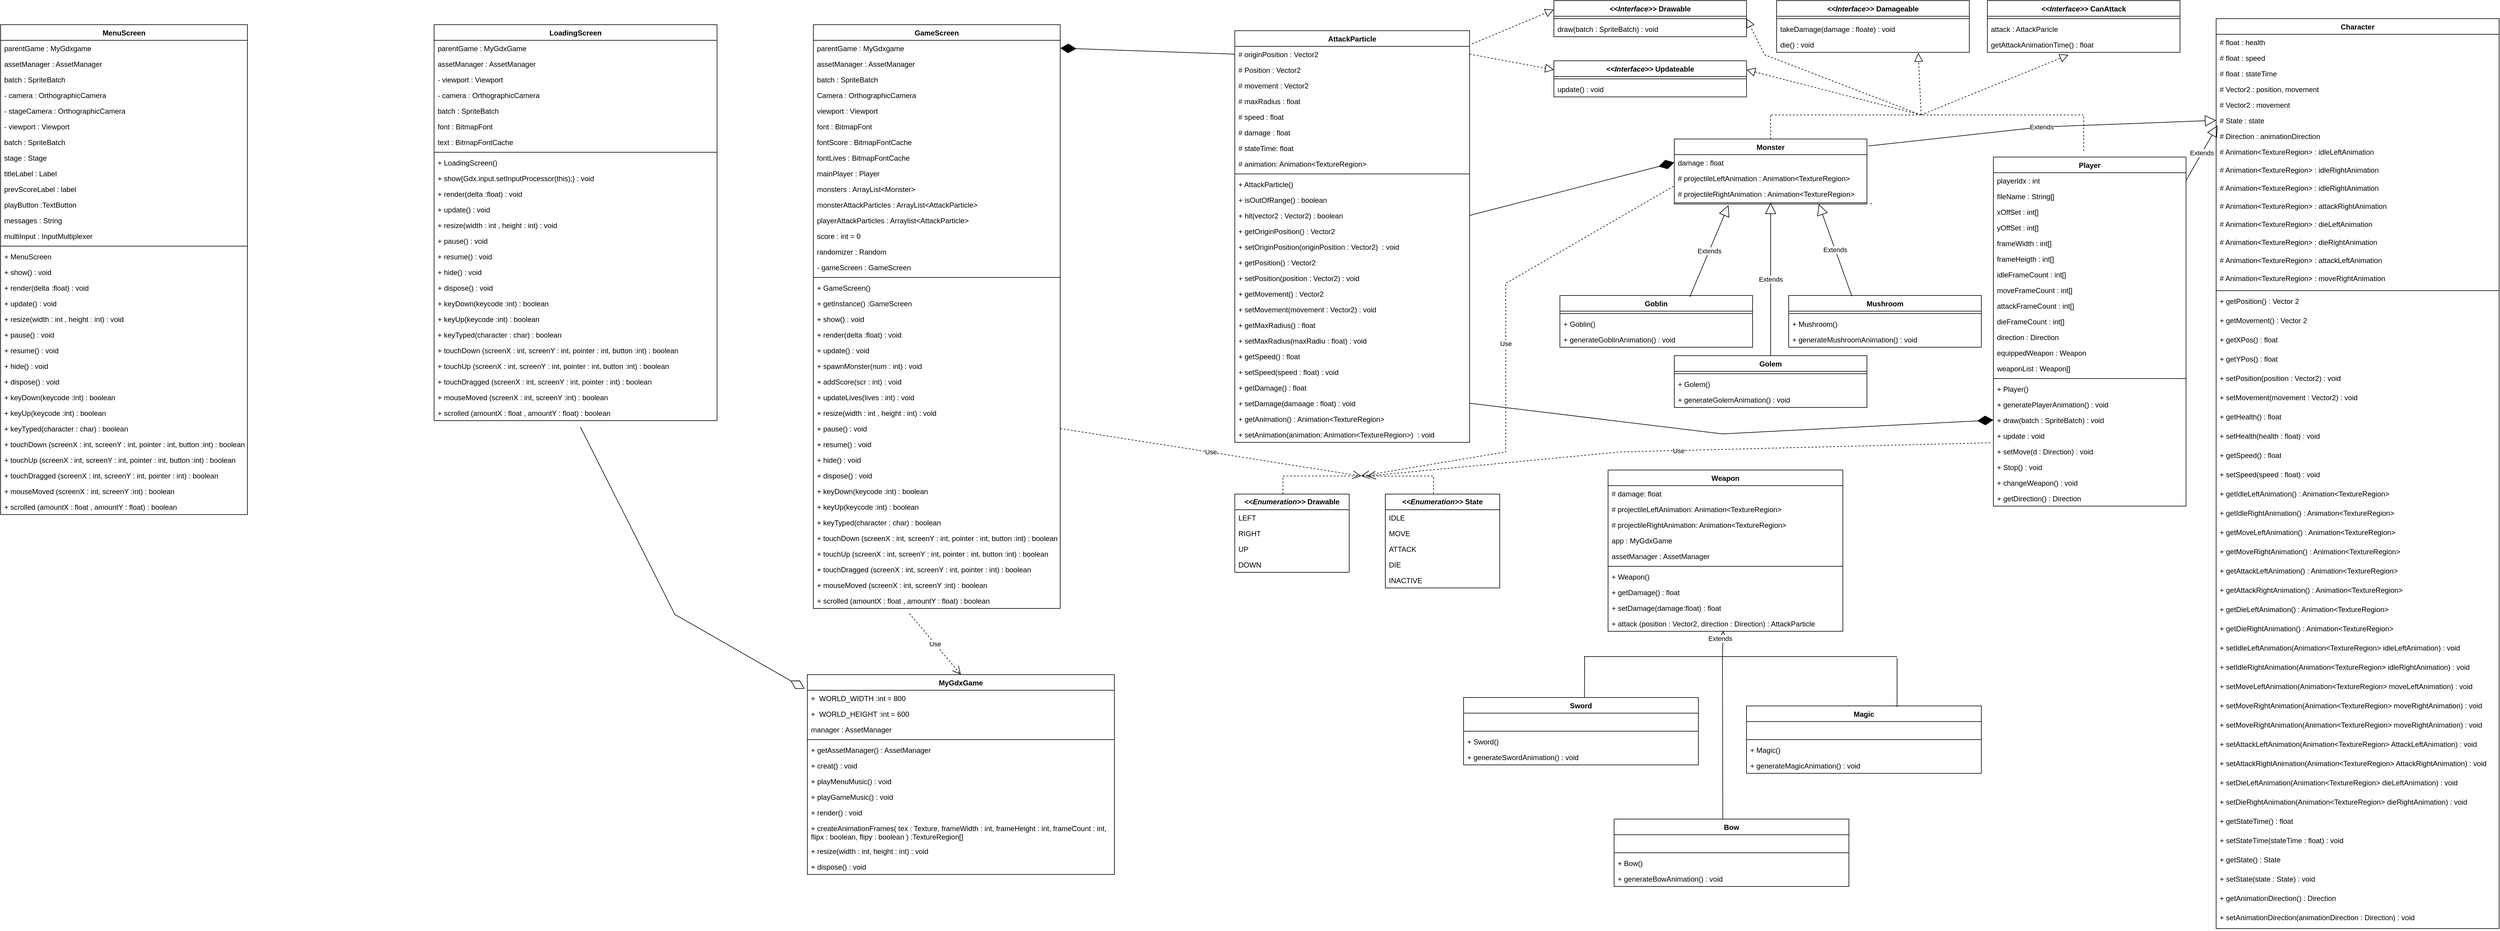 <mxfile version="21.5.0" type="google">
  <diagram name="Page-1" id="oGsolnVJVmHy86Zzl_Rz">
    <mxGraphModel grid="1" page="1" gridSize="10" guides="1" tooltips="1" connect="1" arrows="1" fold="1" pageScale="1" pageWidth="850" pageHeight="1100" math="0" shadow="0">
      <root>
        <mxCell id="0" />
        <mxCell id="1" parent="0" />
        <mxCell id="Qi_TZ8nRlaXqWhGWmoXV-13" value="MyGdxGame" style="swimlane;fontStyle=1;align=center;verticalAlign=top;childLayout=stackLayout;horizontal=1;startSize=26;horizontalStack=0;resizeParent=1;resizeParentMax=0;resizeLast=0;collapsible=1;marginBottom=0;whiteSpace=wrap;html=1;" vertex="1" parent="1">
          <mxGeometry x="-1160" y="1130" width="510" height="332" as="geometry" />
        </mxCell>
        <mxCell id="Qi_TZ8nRlaXqWhGWmoXV-23" value="+&amp;nbsp; WORLD_WIDTH :int = 800" style="text;strokeColor=none;fillColor=none;align=left;verticalAlign=top;spacingLeft=4;spacingRight=4;overflow=hidden;rotatable=0;points=[[0,0.5],[1,0.5]];portConstraint=eastwest;whiteSpace=wrap;html=1;" vertex="1" parent="Qi_TZ8nRlaXqWhGWmoXV-13">
          <mxGeometry y="26" width="510" height="26" as="geometry" />
        </mxCell>
        <mxCell id="Qi_TZ8nRlaXqWhGWmoXV-220" value="+&amp;nbsp; WORLD_HEIGHT :int = 600" style="text;strokeColor=none;fillColor=none;align=left;verticalAlign=top;spacingLeft=4;spacingRight=4;overflow=hidden;rotatable=0;points=[[0,0.5],[1,0.5]];portConstraint=eastwest;whiteSpace=wrap;html=1;" vertex="1" parent="Qi_TZ8nRlaXqWhGWmoXV-13">
          <mxGeometry y="52" width="510" height="26" as="geometry" />
        </mxCell>
        <mxCell id="Qi_TZ8nRlaXqWhGWmoXV-221" value="manager : AssetManager" style="text;strokeColor=none;fillColor=none;align=left;verticalAlign=top;spacingLeft=4;spacingRight=4;overflow=hidden;rotatable=0;points=[[0,0.5],[1,0.5]];portConstraint=eastwest;whiteSpace=wrap;html=1;" vertex="1" parent="Qi_TZ8nRlaXqWhGWmoXV-13">
          <mxGeometry y="78" width="510" height="26" as="geometry" />
        </mxCell>
        <mxCell id="Qi_TZ8nRlaXqWhGWmoXV-15" value="" style="line;strokeWidth=1;fillColor=none;align=left;verticalAlign=middle;spacingTop=-1;spacingLeft=3;spacingRight=3;rotatable=0;labelPosition=right;points=[];portConstraint=eastwest;strokeColor=inherit;" vertex="1" parent="Qi_TZ8nRlaXqWhGWmoXV-13">
          <mxGeometry y="104" width="510" height="8" as="geometry" />
        </mxCell>
        <mxCell id="Qi_TZ8nRlaXqWhGWmoXV-16" value="+ getAssetManager() : AssetManager&amp;nbsp;" style="text;strokeColor=none;fillColor=none;align=left;verticalAlign=top;spacingLeft=4;spacingRight=4;overflow=hidden;rotatable=0;points=[[0,0.5],[1,0.5]];portConstraint=eastwest;whiteSpace=wrap;html=1;" vertex="1" parent="Qi_TZ8nRlaXqWhGWmoXV-13">
          <mxGeometry y="112" width="510" height="26" as="geometry" />
        </mxCell>
        <mxCell id="Qi_TZ8nRlaXqWhGWmoXV-25" value="+ creat() : void" style="text;strokeColor=none;fillColor=none;align=left;verticalAlign=top;spacingLeft=4;spacingRight=4;overflow=hidden;rotatable=0;points=[[0,0.5],[1,0.5]];portConstraint=eastwest;whiteSpace=wrap;html=1;" vertex="1" parent="Qi_TZ8nRlaXqWhGWmoXV-13">
          <mxGeometry y="138" width="510" height="26" as="geometry" />
        </mxCell>
        <mxCell id="Qi_TZ8nRlaXqWhGWmoXV-26" value="+ playMenuMusic() : void" style="text;strokeColor=none;fillColor=none;align=left;verticalAlign=top;spacingLeft=4;spacingRight=4;overflow=hidden;rotatable=0;points=[[0,0.5],[1,0.5]];portConstraint=eastwest;whiteSpace=wrap;html=1;" vertex="1" parent="Qi_TZ8nRlaXqWhGWmoXV-13">
          <mxGeometry y="164" width="510" height="26" as="geometry" />
        </mxCell>
        <mxCell id="Qi_TZ8nRlaXqWhGWmoXV-27" value="+ playGameMusic() : void" style="text;strokeColor=none;fillColor=none;align=left;verticalAlign=top;spacingLeft=4;spacingRight=4;overflow=hidden;rotatable=0;points=[[0,0.5],[1,0.5]];portConstraint=eastwest;whiteSpace=wrap;html=1;" vertex="1" parent="Qi_TZ8nRlaXqWhGWmoXV-13">
          <mxGeometry y="190" width="510" height="26" as="geometry" />
        </mxCell>
        <mxCell id="Qi_TZ8nRlaXqWhGWmoXV-223" value="+ render() : void" style="text;strokeColor=none;fillColor=none;align=left;verticalAlign=top;spacingLeft=4;spacingRight=4;overflow=hidden;rotatable=0;points=[[0,0.5],[1,0.5]];portConstraint=eastwest;whiteSpace=wrap;html=1;" vertex="1" parent="Qi_TZ8nRlaXqWhGWmoXV-13">
          <mxGeometry y="216" width="510" height="26" as="geometry" />
        </mxCell>
        <mxCell id="Qi_TZ8nRlaXqWhGWmoXV-224" value="+ createAnimationFrames( tex : Texture, frameWidth : int, frameHeight : int, frameCount : int, &lt;br&gt;flipx : boolean, flipy : boolean ) :TextureRegion[]" style="text;strokeColor=none;fillColor=none;align=left;verticalAlign=top;spacingLeft=4;spacingRight=4;overflow=hidden;rotatable=0;points=[[0,0.5],[1,0.5]];portConstraint=eastwest;whiteSpace=wrap;html=1;" vertex="1" parent="Qi_TZ8nRlaXqWhGWmoXV-13">
          <mxGeometry y="242" width="510" height="38" as="geometry" />
        </mxCell>
        <mxCell id="Qi_TZ8nRlaXqWhGWmoXV-226" value="+ resize(width : int, height : int) : void" style="text;strokeColor=none;fillColor=none;align=left;verticalAlign=top;spacingLeft=4;spacingRight=4;overflow=hidden;rotatable=0;points=[[0,0.5],[1,0.5]];portConstraint=eastwest;whiteSpace=wrap;html=1;" vertex="1" parent="Qi_TZ8nRlaXqWhGWmoXV-13">
          <mxGeometry y="280" width="510" height="26" as="geometry" />
        </mxCell>
        <mxCell id="Qi_TZ8nRlaXqWhGWmoXV-227" value="+ dispose() : void" style="text;strokeColor=none;fillColor=none;align=left;verticalAlign=top;spacingLeft=4;spacingRight=4;overflow=hidden;rotatable=0;points=[[0,0.5],[1,0.5]];portConstraint=eastwest;whiteSpace=wrap;html=1;" vertex="1" parent="Qi_TZ8nRlaXqWhGWmoXV-13">
          <mxGeometry y="306" width="510" height="26" as="geometry" />
        </mxCell>
        <mxCell id="UipS37Et1Q5YVo5d0hPh-1" value="Character" style="swimlane;fontStyle=1;align=center;verticalAlign=top;childLayout=stackLayout;horizontal=1;startSize=26;horizontalStack=0;resizeParent=1;resizeParentMax=0;resizeLast=0;collapsible=1;marginBottom=0;whiteSpace=wrap;html=1;" vertex="1" parent="1">
          <mxGeometry x="1180" y="40" width="470" height="1512" as="geometry" />
        </mxCell>
        <mxCell id="UipS37Et1Q5YVo5d0hPh-5" value="# float : health&amp;nbsp;" style="text;strokeColor=none;fillColor=none;align=left;verticalAlign=top;spacingLeft=4;spacingRight=4;overflow=hidden;rotatable=0;points=[[0,0.5],[1,0.5]];portConstraint=eastwest;whiteSpace=wrap;html=1;" vertex="1" parent="UipS37Et1Q5YVo5d0hPh-1">
          <mxGeometry y="26" width="470" height="26" as="geometry" />
        </mxCell>
        <mxCell id="UipS37Et1Q5YVo5d0hPh-140" value="# float : speed&amp;nbsp;" style="text;strokeColor=none;fillColor=none;align=left;verticalAlign=top;spacingLeft=4;spacingRight=4;overflow=hidden;rotatable=0;points=[[0,0.5],[1,0.5]];portConstraint=eastwest;whiteSpace=wrap;html=1;" vertex="1" parent="UipS37Et1Q5YVo5d0hPh-1">
          <mxGeometry y="52" width="470" height="26" as="geometry" />
        </mxCell>
        <mxCell id="UipS37Et1Q5YVo5d0hPh-141" value="# float : stateTime&amp;nbsp;" style="text;strokeColor=none;fillColor=none;align=left;verticalAlign=top;spacingLeft=4;spacingRight=4;overflow=hidden;rotatable=0;points=[[0,0.5],[1,0.5]];portConstraint=eastwest;whiteSpace=wrap;html=1;" vertex="1" parent="UipS37Et1Q5YVo5d0hPh-1">
          <mxGeometry y="78" width="470" height="26" as="geometry" />
        </mxCell>
        <mxCell id="UipS37Et1Q5YVo5d0hPh-2" value="# Vector2 : position, movement" style="text;strokeColor=none;fillColor=none;align=left;verticalAlign=top;spacingLeft=4;spacingRight=4;overflow=hidden;rotatable=0;points=[[0,0.5],[1,0.5]];portConstraint=eastwest;whiteSpace=wrap;html=1;" vertex="1" parent="UipS37Et1Q5YVo5d0hPh-1">
          <mxGeometry y="104" width="470" height="26" as="geometry" />
        </mxCell>
        <mxCell id="UipS37Et1Q5YVo5d0hPh-144" value="# Vector2 : movement" style="text;strokeColor=none;fillColor=none;align=left;verticalAlign=top;spacingLeft=4;spacingRight=4;overflow=hidden;rotatable=0;points=[[0,0.5],[1,0.5]];portConstraint=eastwest;whiteSpace=wrap;html=1;" vertex="1" parent="UipS37Et1Q5YVo5d0hPh-1">
          <mxGeometry y="130" width="470" height="26" as="geometry" />
        </mxCell>
        <mxCell id="UipS37Et1Q5YVo5d0hPh-6" value="# State : state" style="text;strokeColor=none;fillColor=none;align=left;verticalAlign=top;spacingLeft=4;spacingRight=4;overflow=hidden;rotatable=0;points=[[0,0.5],[1,0.5]];portConstraint=eastwest;whiteSpace=wrap;html=1;" vertex="1" parent="UipS37Et1Q5YVo5d0hPh-1">
          <mxGeometry y="156" width="470" height="26" as="geometry" />
        </mxCell>
        <mxCell id="UipS37Et1Q5YVo5d0hPh-7" value="# Direction : animationDirection" style="text;strokeColor=none;fillColor=none;align=left;verticalAlign=top;spacingLeft=4;spacingRight=4;overflow=hidden;rotatable=0;points=[[0,0.5],[1,0.5]];portConstraint=eastwest;whiteSpace=wrap;html=1;" vertex="1" parent="UipS37Et1Q5YVo5d0hPh-1">
          <mxGeometry y="182" width="470" height="26" as="geometry" />
        </mxCell>
        <mxCell id="UipS37Et1Q5YVo5d0hPh-8" value="# Animation&amp;lt;TextureRegion&amp;gt; : idleLeftAnimation" style="text;strokeColor=none;fillColor=none;align=left;verticalAlign=top;spacingLeft=4;spacingRight=4;overflow=hidden;rotatable=0;points=[[0,0.5],[1,0.5]];portConstraint=eastwest;whiteSpace=wrap;html=1;" vertex="1" parent="UipS37Et1Q5YVo5d0hPh-1">
          <mxGeometry y="208" width="470" height="30" as="geometry" />
        </mxCell>
        <mxCell id="UipS37Et1Q5YVo5d0hPh-12" value="# Animation&amp;lt;TextureRegion&amp;gt; : idleRightAnimation" style="text;strokeColor=none;fillColor=none;align=left;verticalAlign=top;spacingLeft=4;spacingRight=4;overflow=hidden;rotatable=0;points=[[0,0.5],[1,0.5]];portConstraint=eastwest;whiteSpace=wrap;html=1;" vertex="1" parent="UipS37Et1Q5YVo5d0hPh-1">
          <mxGeometry y="238" width="470" height="30" as="geometry" />
        </mxCell>
        <mxCell id="UipS37Et1Q5YVo5d0hPh-13" value="# Animation&amp;lt;TextureRegion&amp;gt; : idleRightAnimation" style="text;strokeColor=none;fillColor=none;align=left;verticalAlign=top;spacingLeft=4;spacingRight=4;overflow=hidden;rotatable=0;points=[[0,0.5],[1,0.5]];portConstraint=eastwest;whiteSpace=wrap;html=1;" vertex="1" parent="UipS37Et1Q5YVo5d0hPh-1">
          <mxGeometry y="268" width="470" height="30" as="geometry" />
        </mxCell>
        <mxCell id="UipS37Et1Q5YVo5d0hPh-16" value="# Animation&amp;lt;TextureRegion&amp;gt; : attackRightAnimation" style="text;strokeColor=none;fillColor=none;align=left;verticalAlign=top;spacingLeft=4;spacingRight=4;overflow=hidden;rotatable=0;points=[[0,0.5],[1,0.5]];portConstraint=eastwest;whiteSpace=wrap;html=1;" vertex="1" parent="UipS37Et1Q5YVo5d0hPh-1">
          <mxGeometry y="298" width="470" height="30" as="geometry" />
        </mxCell>
        <mxCell id="UipS37Et1Q5YVo5d0hPh-17" value="# Animation&amp;lt;TextureRegion&amp;gt; : dieLeftAnimation" style="text;strokeColor=none;fillColor=none;align=left;verticalAlign=top;spacingLeft=4;spacingRight=4;overflow=hidden;rotatable=0;points=[[0,0.5],[1,0.5]];portConstraint=eastwest;whiteSpace=wrap;html=1;" vertex="1" parent="UipS37Et1Q5YVo5d0hPh-1">
          <mxGeometry y="328" width="470" height="30" as="geometry" />
        </mxCell>
        <mxCell id="UipS37Et1Q5YVo5d0hPh-18" value="# Animation&amp;lt;TextureRegion&amp;gt; : dieRightAnimation" style="text;strokeColor=none;fillColor=none;align=left;verticalAlign=top;spacingLeft=4;spacingRight=4;overflow=hidden;rotatable=0;points=[[0,0.5],[1,0.5]];portConstraint=eastwest;whiteSpace=wrap;html=1;" vertex="1" parent="UipS37Et1Q5YVo5d0hPh-1">
          <mxGeometry y="358" width="470" height="30" as="geometry" />
        </mxCell>
        <mxCell id="UipS37Et1Q5YVo5d0hPh-15" value="# Animation&amp;lt;TextureRegion&amp;gt; : attackLeftAnimation" style="text;strokeColor=none;fillColor=none;align=left;verticalAlign=top;spacingLeft=4;spacingRight=4;overflow=hidden;rotatable=0;points=[[0,0.5],[1,0.5]];portConstraint=eastwest;whiteSpace=wrap;html=1;" vertex="1" parent="UipS37Et1Q5YVo5d0hPh-1">
          <mxGeometry y="388" width="470" height="30" as="geometry" />
        </mxCell>
        <mxCell id="UipS37Et1Q5YVo5d0hPh-14" value="# Animation&amp;lt;TextureRegion&amp;gt; : moveRightAnimation" style="text;strokeColor=none;fillColor=none;align=left;verticalAlign=top;spacingLeft=4;spacingRight=4;overflow=hidden;rotatable=0;points=[[0,0.5],[1,0.5]];portConstraint=eastwest;whiteSpace=wrap;html=1;" vertex="1" parent="UipS37Et1Q5YVo5d0hPh-1">
          <mxGeometry y="418" width="470" height="30" as="geometry" />
        </mxCell>
        <mxCell id="UipS37Et1Q5YVo5d0hPh-3" value="" style="line;strokeWidth=1;fillColor=none;align=left;verticalAlign=middle;spacingTop=-1;spacingLeft=3;spacingRight=3;rotatable=0;labelPosition=right;points=[];portConstraint=eastwest;strokeColor=inherit;" vertex="1" parent="UipS37Et1Q5YVo5d0hPh-1">
          <mxGeometry y="448" width="470" height="8" as="geometry" />
        </mxCell>
        <mxCell id="UipS37Et1Q5YVo5d0hPh-4" value="+ getPosition() : Vector 2" style="text;strokeColor=none;fillColor=none;align=left;verticalAlign=top;spacingLeft=4;spacingRight=4;overflow=hidden;rotatable=0;points=[[0,0.5],[1,0.5]];portConstraint=eastwest;whiteSpace=wrap;html=1;" vertex="1" parent="UipS37Et1Q5YVo5d0hPh-1">
          <mxGeometry y="456" width="470" height="32" as="geometry" />
        </mxCell>
        <mxCell id="UipS37Et1Q5YVo5d0hPh-19" value="+ getMovement() : Vector 2" style="text;strokeColor=none;fillColor=none;align=left;verticalAlign=top;spacingLeft=4;spacingRight=4;overflow=hidden;rotatable=0;points=[[0,0.5],[1,0.5]];portConstraint=eastwest;whiteSpace=wrap;html=1;" vertex="1" parent="UipS37Et1Q5YVo5d0hPh-1">
          <mxGeometry y="488" width="470" height="32" as="geometry" />
        </mxCell>
        <mxCell id="UipS37Et1Q5YVo5d0hPh-20" value="+ getXPos() : float" style="text;strokeColor=none;fillColor=none;align=left;verticalAlign=top;spacingLeft=4;spacingRight=4;overflow=hidden;rotatable=0;points=[[0,0.5],[1,0.5]];portConstraint=eastwest;whiteSpace=wrap;html=1;" vertex="1" parent="UipS37Et1Q5YVo5d0hPh-1">
          <mxGeometry y="520" width="470" height="32" as="geometry" />
        </mxCell>
        <mxCell id="UipS37Et1Q5YVo5d0hPh-22" value="+ getYPos() : float" style="text;strokeColor=none;fillColor=none;align=left;verticalAlign=top;spacingLeft=4;spacingRight=4;overflow=hidden;rotatable=0;points=[[0,0.5],[1,0.5]];portConstraint=eastwest;whiteSpace=wrap;html=1;" vertex="1" parent="UipS37Et1Q5YVo5d0hPh-1">
          <mxGeometry y="552" width="470" height="32" as="geometry" />
        </mxCell>
        <mxCell id="UipS37Et1Q5YVo5d0hPh-23" value="+ setPosition(position : Vector2) : void" style="text;strokeColor=none;fillColor=none;align=left;verticalAlign=top;spacingLeft=4;spacingRight=4;overflow=hidden;rotatable=0;points=[[0,0.5],[1,0.5]];portConstraint=eastwest;whiteSpace=wrap;html=1;" vertex="1" parent="UipS37Et1Q5YVo5d0hPh-1">
          <mxGeometry y="584" width="470" height="32" as="geometry" />
        </mxCell>
        <mxCell id="UipS37Et1Q5YVo5d0hPh-24" value="+ setMovement(movement : Vector2) : void" style="text;strokeColor=none;fillColor=none;align=left;verticalAlign=top;spacingLeft=4;spacingRight=4;overflow=hidden;rotatable=0;points=[[0,0.5],[1,0.5]];portConstraint=eastwest;whiteSpace=wrap;html=1;" vertex="1" parent="UipS37Et1Q5YVo5d0hPh-1">
          <mxGeometry y="616" width="470" height="32" as="geometry" />
        </mxCell>
        <mxCell id="UipS37Et1Q5YVo5d0hPh-21" value="+ getHealth() : float" style="text;strokeColor=none;fillColor=none;align=left;verticalAlign=top;spacingLeft=4;spacingRight=4;overflow=hidden;rotatable=0;points=[[0,0.5],[1,0.5]];portConstraint=eastwest;whiteSpace=wrap;html=1;" vertex="1" parent="UipS37Et1Q5YVo5d0hPh-1">
          <mxGeometry y="648" width="470" height="32" as="geometry" />
        </mxCell>
        <mxCell id="UipS37Et1Q5YVo5d0hPh-25" value="+ setHealth(health : float) : void" style="text;strokeColor=none;fillColor=none;align=left;verticalAlign=top;spacingLeft=4;spacingRight=4;overflow=hidden;rotatable=0;points=[[0,0.5],[1,0.5]];portConstraint=eastwest;whiteSpace=wrap;html=1;" vertex="1" parent="UipS37Et1Q5YVo5d0hPh-1">
          <mxGeometry y="680" width="470" height="32" as="geometry" />
        </mxCell>
        <mxCell id="UipS37Et1Q5YVo5d0hPh-26" value="+ getSpeed() : float" style="text;strokeColor=none;fillColor=none;align=left;verticalAlign=top;spacingLeft=4;spacingRight=4;overflow=hidden;rotatable=0;points=[[0,0.5],[1,0.5]];portConstraint=eastwest;whiteSpace=wrap;html=1;" vertex="1" parent="UipS37Et1Q5YVo5d0hPh-1">
          <mxGeometry y="712" width="470" height="32" as="geometry" />
        </mxCell>
        <mxCell id="UipS37Et1Q5YVo5d0hPh-27" value="+ setSpeed(speed : float) : void" style="text;strokeColor=none;fillColor=none;align=left;verticalAlign=top;spacingLeft=4;spacingRight=4;overflow=hidden;rotatable=0;points=[[0,0.5],[1,0.5]];portConstraint=eastwest;whiteSpace=wrap;html=1;" vertex="1" parent="UipS37Et1Q5YVo5d0hPh-1">
          <mxGeometry y="744" width="470" height="32" as="geometry" />
        </mxCell>
        <mxCell id="UipS37Et1Q5YVo5d0hPh-28" value="+ getIdleLeftAnimation() : Animation&amp;lt;TextureRegion&amp;gt;" style="text;strokeColor=none;fillColor=none;align=left;verticalAlign=top;spacingLeft=4;spacingRight=4;overflow=hidden;rotatable=0;points=[[0,0.5],[1,0.5]];portConstraint=eastwest;whiteSpace=wrap;html=1;" vertex="1" parent="UipS37Et1Q5YVo5d0hPh-1">
          <mxGeometry y="776" width="470" height="32" as="geometry" />
        </mxCell>
        <mxCell id="UipS37Et1Q5YVo5d0hPh-31" value="+ getIdleRightAnimation() : Animation&amp;lt;TextureRegion&amp;gt;" style="text;strokeColor=none;fillColor=none;align=left;verticalAlign=top;spacingLeft=4;spacingRight=4;overflow=hidden;rotatable=0;points=[[0,0.5],[1,0.5]];portConstraint=eastwest;whiteSpace=wrap;html=1;" vertex="1" parent="UipS37Et1Q5YVo5d0hPh-1">
          <mxGeometry y="808" width="470" height="32" as="geometry" />
        </mxCell>
        <mxCell id="UipS37Et1Q5YVo5d0hPh-33" value="+ getMoveLeftAnimation() : Animation&amp;lt;TextureRegion&amp;gt;" style="text;strokeColor=none;fillColor=none;align=left;verticalAlign=top;spacingLeft=4;spacingRight=4;overflow=hidden;rotatable=0;points=[[0,0.5],[1,0.5]];portConstraint=eastwest;whiteSpace=wrap;html=1;" vertex="1" parent="UipS37Et1Q5YVo5d0hPh-1">
          <mxGeometry y="840" width="470" height="32" as="geometry" />
        </mxCell>
        <mxCell id="UipS37Et1Q5YVo5d0hPh-35" value="+ getMoveRightAnimation() : Animation&amp;lt;TextureRegion&amp;gt;" style="text;strokeColor=none;fillColor=none;align=left;verticalAlign=top;spacingLeft=4;spacingRight=4;overflow=hidden;rotatable=0;points=[[0,0.5],[1,0.5]];portConstraint=eastwest;whiteSpace=wrap;html=1;" vertex="1" parent="UipS37Et1Q5YVo5d0hPh-1">
          <mxGeometry y="872" width="470" height="32" as="geometry" />
        </mxCell>
        <mxCell id="UipS37Et1Q5YVo5d0hPh-38" value="+ getAttackLeftAnimation() : Animation&amp;lt;TextureRegion&amp;gt;" style="text;strokeColor=none;fillColor=none;align=left;verticalAlign=top;spacingLeft=4;spacingRight=4;overflow=hidden;rotatable=0;points=[[0,0.5],[1,0.5]];portConstraint=eastwest;whiteSpace=wrap;html=1;" vertex="1" parent="UipS37Et1Q5YVo5d0hPh-1">
          <mxGeometry y="904" width="470" height="32" as="geometry" />
        </mxCell>
        <mxCell id="UipS37Et1Q5YVo5d0hPh-40" value="+ getAttackRightAnimation() : Animation&amp;lt;TextureRegion&amp;gt;" style="text;strokeColor=none;fillColor=none;align=left;verticalAlign=top;spacingLeft=4;spacingRight=4;overflow=hidden;rotatable=0;points=[[0,0.5],[1,0.5]];portConstraint=eastwest;whiteSpace=wrap;html=1;" vertex="1" parent="UipS37Et1Q5YVo5d0hPh-1">
          <mxGeometry y="936" width="470" height="32" as="geometry" />
        </mxCell>
        <mxCell id="UipS37Et1Q5YVo5d0hPh-42" value="+ getDieLeftAnimation() : Animation&amp;lt;TextureRegion&amp;gt;" style="text;strokeColor=none;fillColor=none;align=left;verticalAlign=top;spacingLeft=4;spacingRight=4;overflow=hidden;rotatable=0;points=[[0,0.5],[1,0.5]];portConstraint=eastwest;whiteSpace=wrap;html=1;" vertex="1" parent="UipS37Et1Q5YVo5d0hPh-1">
          <mxGeometry y="968" width="470" height="32" as="geometry" />
        </mxCell>
        <mxCell id="UipS37Et1Q5YVo5d0hPh-44" value="+ getDieRightAnimation() : Animation&amp;lt;TextureRegion&amp;gt;" style="text;strokeColor=none;fillColor=none;align=left;verticalAlign=top;spacingLeft=4;spacingRight=4;overflow=hidden;rotatable=0;points=[[0,0.5],[1,0.5]];portConstraint=eastwest;whiteSpace=wrap;html=1;" vertex="1" parent="UipS37Et1Q5YVo5d0hPh-1">
          <mxGeometry y="1000" width="470" height="32" as="geometry" />
        </mxCell>
        <mxCell id="UipS37Et1Q5YVo5d0hPh-30" value="+ setIdleLeftAnimation(Animation&amp;lt;TextureRegion&amp;gt; idleLeftAnimation) : void" style="text;strokeColor=none;fillColor=none;align=left;verticalAlign=top;spacingLeft=4;spacingRight=4;overflow=hidden;rotatable=0;points=[[0,0.5],[1,0.5]];portConstraint=eastwest;whiteSpace=wrap;html=1;" vertex="1" parent="UipS37Et1Q5YVo5d0hPh-1">
          <mxGeometry y="1032" width="470" height="32" as="geometry" />
        </mxCell>
        <mxCell id="UipS37Et1Q5YVo5d0hPh-32" value="+ setIdleRightAnimation(Animation&amp;lt;TextureRegion&amp;gt; idleRightAnimation) : void" style="text;strokeColor=none;fillColor=none;align=left;verticalAlign=top;spacingLeft=4;spacingRight=4;overflow=hidden;rotatable=0;points=[[0,0.5],[1,0.5]];portConstraint=eastwest;whiteSpace=wrap;html=1;" vertex="1" parent="UipS37Et1Q5YVo5d0hPh-1">
          <mxGeometry y="1064" width="470" height="32" as="geometry" />
        </mxCell>
        <mxCell id="UipS37Et1Q5YVo5d0hPh-34" value="+ setMoveLeftAnimation(Animation&amp;lt;TextureRegion&amp;gt; moveLeftAnimation) : void" style="text;strokeColor=none;fillColor=none;align=left;verticalAlign=top;spacingLeft=4;spacingRight=4;overflow=hidden;rotatable=0;points=[[0,0.5],[1,0.5]];portConstraint=eastwest;whiteSpace=wrap;html=1;" vertex="1" parent="UipS37Et1Q5YVo5d0hPh-1">
          <mxGeometry y="1096" width="470" height="32" as="geometry" />
        </mxCell>
        <mxCell id="UipS37Et1Q5YVo5d0hPh-36" value="+ setMoveRightAnimation(Animation&amp;lt;TextureRegion&amp;gt; moveRightAnimation) : void" style="text;strokeColor=none;fillColor=none;align=left;verticalAlign=top;spacingLeft=4;spacingRight=4;overflow=hidden;rotatable=0;points=[[0,0.5],[1,0.5]];portConstraint=eastwest;whiteSpace=wrap;html=1;" vertex="1" parent="UipS37Et1Q5YVo5d0hPh-1">
          <mxGeometry y="1128" width="470" height="32" as="geometry" />
        </mxCell>
        <mxCell id="UipS37Et1Q5YVo5d0hPh-37" value="+ setMoveRightAnimation(Animation&amp;lt;TextureRegion&amp;gt; moveRightAnimation) : void" style="text;strokeColor=none;fillColor=none;align=left;verticalAlign=top;spacingLeft=4;spacingRight=4;overflow=hidden;rotatable=0;points=[[0,0.5],[1,0.5]];portConstraint=eastwest;whiteSpace=wrap;html=1;" vertex="1" parent="UipS37Et1Q5YVo5d0hPh-1">
          <mxGeometry y="1160" width="470" height="32" as="geometry" />
        </mxCell>
        <mxCell id="UipS37Et1Q5YVo5d0hPh-39" value="+ setAttackLeftAnimation(Animation&amp;lt;TextureRegion&amp;gt; AttackLeftAnimation) : void" style="text;strokeColor=none;fillColor=none;align=left;verticalAlign=top;spacingLeft=4;spacingRight=4;overflow=hidden;rotatable=0;points=[[0,0.5],[1,0.5]];portConstraint=eastwest;whiteSpace=wrap;html=1;" vertex="1" parent="UipS37Et1Q5YVo5d0hPh-1">
          <mxGeometry y="1192" width="470" height="32" as="geometry" />
        </mxCell>
        <mxCell id="UipS37Et1Q5YVo5d0hPh-41" value="+ setAttackRightAnimation(Animation&amp;lt;TextureRegion&amp;gt; AttackRightAnimation) : void" style="text;strokeColor=none;fillColor=none;align=left;verticalAlign=top;spacingLeft=4;spacingRight=4;overflow=hidden;rotatable=0;points=[[0,0.5],[1,0.5]];portConstraint=eastwest;whiteSpace=wrap;html=1;" vertex="1" parent="UipS37Et1Q5YVo5d0hPh-1">
          <mxGeometry y="1224" width="470" height="32" as="geometry" />
        </mxCell>
        <mxCell id="UipS37Et1Q5YVo5d0hPh-43" value="+ setDieLeftAnimation(Animation&amp;lt;TextureRegion&amp;gt; dieLeftAnimation) : void" style="text;strokeColor=none;fillColor=none;align=left;verticalAlign=top;spacingLeft=4;spacingRight=4;overflow=hidden;rotatable=0;points=[[0,0.5],[1,0.5]];portConstraint=eastwest;whiteSpace=wrap;html=1;" vertex="1" parent="UipS37Et1Q5YVo5d0hPh-1">
          <mxGeometry y="1256" width="470" height="32" as="geometry" />
        </mxCell>
        <mxCell id="UipS37Et1Q5YVo5d0hPh-45" value="+ setDieRightAnimation(Animation&amp;lt;TextureRegion&amp;gt; dieRightAnimation) : void" style="text;strokeColor=none;fillColor=none;align=left;verticalAlign=top;spacingLeft=4;spacingRight=4;overflow=hidden;rotatable=0;points=[[0,0.5],[1,0.5]];portConstraint=eastwest;whiteSpace=wrap;html=1;" vertex="1" parent="UipS37Et1Q5YVo5d0hPh-1">
          <mxGeometry y="1288" width="470" height="32" as="geometry" />
        </mxCell>
        <mxCell id="UipS37Et1Q5YVo5d0hPh-46" value="+ getStateTime() : float" style="text;strokeColor=none;fillColor=none;align=left;verticalAlign=top;spacingLeft=4;spacingRight=4;overflow=hidden;rotatable=0;points=[[0,0.5],[1,0.5]];portConstraint=eastwest;whiteSpace=wrap;html=1;" vertex="1" parent="UipS37Et1Q5YVo5d0hPh-1">
          <mxGeometry y="1320" width="470" height="32" as="geometry" />
        </mxCell>
        <mxCell id="UipS37Et1Q5YVo5d0hPh-47" value="+ setStateTime(stateTime : float) : void" style="text;strokeColor=none;fillColor=none;align=left;verticalAlign=top;spacingLeft=4;spacingRight=4;overflow=hidden;rotatable=0;points=[[0,0.5],[1,0.5]];portConstraint=eastwest;whiteSpace=wrap;html=1;" vertex="1" parent="UipS37Et1Q5YVo5d0hPh-1">
          <mxGeometry y="1352" width="470" height="32" as="geometry" />
        </mxCell>
        <mxCell id="UipS37Et1Q5YVo5d0hPh-48" value="+ getState() : State" style="text;strokeColor=none;fillColor=none;align=left;verticalAlign=top;spacingLeft=4;spacingRight=4;overflow=hidden;rotatable=0;points=[[0,0.5],[1,0.5]];portConstraint=eastwest;whiteSpace=wrap;html=1;" vertex="1" parent="UipS37Et1Q5YVo5d0hPh-1">
          <mxGeometry y="1384" width="470" height="32" as="geometry" />
        </mxCell>
        <mxCell id="UipS37Et1Q5YVo5d0hPh-49" value="+ setState(state : State) : void" style="text;strokeColor=none;fillColor=none;align=left;verticalAlign=top;spacingLeft=4;spacingRight=4;overflow=hidden;rotatable=0;points=[[0,0.5],[1,0.5]];portConstraint=eastwest;whiteSpace=wrap;html=1;" vertex="1" parent="UipS37Et1Q5YVo5d0hPh-1">
          <mxGeometry y="1416" width="470" height="32" as="geometry" />
        </mxCell>
        <mxCell id="UipS37Et1Q5YVo5d0hPh-50" value="+ getAnimationDirection() : Direction" style="text;strokeColor=none;fillColor=none;align=left;verticalAlign=top;spacingLeft=4;spacingRight=4;overflow=hidden;rotatable=0;points=[[0,0.5],[1,0.5]];portConstraint=eastwest;whiteSpace=wrap;html=1;" vertex="1" parent="UipS37Et1Q5YVo5d0hPh-1">
          <mxGeometry y="1448" width="470" height="32" as="geometry" />
        </mxCell>
        <mxCell id="UipS37Et1Q5YVo5d0hPh-51" value="+ setAnimationDirection(animationDirection : Direction) : void" style="text;strokeColor=none;fillColor=none;align=left;verticalAlign=top;spacingLeft=4;spacingRight=4;overflow=hidden;rotatable=0;points=[[0,0.5],[1,0.5]];portConstraint=eastwest;whiteSpace=wrap;html=1;" vertex="1" parent="UipS37Et1Q5YVo5d0hPh-1">
          <mxGeometry y="1480" width="470" height="32" as="geometry" />
        </mxCell>
        <mxCell id="Qi_TZ8nRlaXqWhGWmoXV-28" value="Sword" style="swimlane;fontStyle=1;align=center;verticalAlign=top;childLayout=stackLayout;horizontal=1;startSize=26;horizontalStack=0;resizeParent=1;resizeParentMax=0;resizeLast=0;collapsible=1;marginBottom=0;whiteSpace=wrap;html=1;" vertex="1" parent="1">
          <mxGeometry x="-70" y="1168" width="390" height="112" as="geometry" />
        </mxCell>
        <mxCell id="Qi_TZ8nRlaXqWhGWmoXV-30" value="&amp;nbsp;&lt;br&gt;" style="text;strokeColor=none;fillColor=none;align=left;verticalAlign=top;spacingLeft=4;spacingRight=4;overflow=hidden;rotatable=0;points=[[0,0.5],[1,0.5]];portConstraint=eastwest;whiteSpace=wrap;html=1;" vertex="1" parent="Qi_TZ8nRlaXqWhGWmoXV-28">
          <mxGeometry y="26" width="390" height="26" as="geometry" />
        </mxCell>
        <mxCell id="Qi_TZ8nRlaXqWhGWmoXV-34" value="" style="line;strokeWidth=1;fillColor=none;align=left;verticalAlign=middle;spacingTop=-1;spacingLeft=3;spacingRight=3;rotatable=0;labelPosition=right;points=[];portConstraint=eastwest;strokeColor=inherit;" vertex="1" parent="Qi_TZ8nRlaXqWhGWmoXV-28">
          <mxGeometry y="52" width="390" height="8" as="geometry" />
        </mxCell>
        <mxCell id="Qi_TZ8nRlaXqWhGWmoXV-35" value="+ Sword()&amp;nbsp;" style="text;strokeColor=none;fillColor=none;align=left;verticalAlign=top;spacingLeft=4;spacingRight=4;overflow=hidden;rotatable=0;points=[[0,0.5],[1,0.5]];portConstraint=eastwest;whiteSpace=wrap;html=1;" vertex="1" parent="Qi_TZ8nRlaXqWhGWmoXV-28">
          <mxGeometry y="60" width="390" height="26" as="geometry" />
        </mxCell>
        <mxCell id="Qi_TZ8nRlaXqWhGWmoXV-36" value="+ generateSwordAnimation() : void" style="text;strokeColor=none;fillColor=none;align=left;verticalAlign=top;spacingLeft=4;spacingRight=4;overflow=hidden;rotatable=0;points=[[0,0.5],[1,0.5]];portConstraint=eastwest;whiteSpace=wrap;html=1;" vertex="1" parent="Qi_TZ8nRlaXqWhGWmoXV-28">
          <mxGeometry y="86" width="390" height="26" as="geometry" />
        </mxCell>
        <mxCell id="Qi_TZ8nRlaXqWhGWmoXV-39" value="Magic" style="swimlane;fontStyle=1;align=center;verticalAlign=top;childLayout=stackLayout;horizontal=1;startSize=26;horizontalStack=0;resizeParent=1;resizeParentMax=0;resizeLast=0;collapsible=1;marginBottom=0;whiteSpace=wrap;html=1;" vertex="1" parent="1">
          <mxGeometry x="400" y="1182" width="390" height="112" as="geometry" />
        </mxCell>
        <mxCell id="Qi_TZ8nRlaXqWhGWmoXV-40" value="&amp;nbsp;&lt;br&gt;" style="text;strokeColor=none;fillColor=none;align=left;verticalAlign=top;spacingLeft=4;spacingRight=4;overflow=hidden;rotatable=0;points=[[0,0.5],[1,0.5]];portConstraint=eastwest;whiteSpace=wrap;html=1;" vertex="1" parent="Qi_TZ8nRlaXqWhGWmoXV-39">
          <mxGeometry y="26" width="390" height="26" as="geometry" />
        </mxCell>
        <mxCell id="Qi_TZ8nRlaXqWhGWmoXV-41" value="" style="line;strokeWidth=1;fillColor=none;align=left;verticalAlign=middle;spacingTop=-1;spacingLeft=3;spacingRight=3;rotatable=0;labelPosition=right;points=[];portConstraint=eastwest;strokeColor=inherit;" vertex="1" parent="Qi_TZ8nRlaXqWhGWmoXV-39">
          <mxGeometry y="52" width="390" height="8" as="geometry" />
        </mxCell>
        <mxCell id="Qi_TZ8nRlaXqWhGWmoXV-42" value="+ Magic()&amp;nbsp;" style="text;strokeColor=none;fillColor=none;align=left;verticalAlign=top;spacingLeft=4;spacingRight=4;overflow=hidden;rotatable=0;points=[[0,0.5],[1,0.5]];portConstraint=eastwest;whiteSpace=wrap;html=1;" vertex="1" parent="Qi_TZ8nRlaXqWhGWmoXV-39">
          <mxGeometry y="60" width="390" height="26" as="geometry" />
        </mxCell>
        <mxCell id="Qi_TZ8nRlaXqWhGWmoXV-43" value="+ generateMagicAnimation() : void" style="text;strokeColor=none;fillColor=none;align=left;verticalAlign=top;spacingLeft=4;spacingRight=4;overflow=hidden;rotatable=0;points=[[0,0.5],[1,0.5]];portConstraint=eastwest;whiteSpace=wrap;html=1;" vertex="1" parent="Qi_TZ8nRlaXqWhGWmoXV-39">
          <mxGeometry y="86" width="390" height="26" as="geometry" />
        </mxCell>
        <mxCell id="Qi_TZ8nRlaXqWhGWmoXV-44" value="Bow" style="swimlane;fontStyle=1;align=center;verticalAlign=top;childLayout=stackLayout;horizontal=1;startSize=26;horizontalStack=0;resizeParent=1;resizeParentMax=0;resizeLast=0;collapsible=1;marginBottom=0;whiteSpace=wrap;html=1;" vertex="1" parent="1">
          <mxGeometry x="180" y="1370" width="390" height="112" as="geometry" />
        </mxCell>
        <mxCell id="Qi_TZ8nRlaXqWhGWmoXV-45" value="&amp;nbsp;&lt;br&gt;" style="text;strokeColor=none;fillColor=none;align=left;verticalAlign=top;spacingLeft=4;spacingRight=4;overflow=hidden;rotatable=0;points=[[0,0.5],[1,0.5]];portConstraint=eastwest;whiteSpace=wrap;html=1;" vertex="1" parent="Qi_TZ8nRlaXqWhGWmoXV-44">
          <mxGeometry y="26" width="390" height="26" as="geometry" />
        </mxCell>
        <mxCell id="Qi_TZ8nRlaXqWhGWmoXV-46" value="" style="line;strokeWidth=1;fillColor=none;align=left;verticalAlign=middle;spacingTop=-1;spacingLeft=3;spacingRight=3;rotatable=0;labelPosition=right;points=[];portConstraint=eastwest;strokeColor=inherit;" vertex="1" parent="Qi_TZ8nRlaXqWhGWmoXV-44">
          <mxGeometry y="52" width="390" height="8" as="geometry" />
        </mxCell>
        <mxCell id="Qi_TZ8nRlaXqWhGWmoXV-47" value="+ Bow()&amp;nbsp;" style="text;strokeColor=none;fillColor=none;align=left;verticalAlign=top;spacingLeft=4;spacingRight=4;overflow=hidden;rotatable=0;points=[[0,0.5],[1,0.5]];portConstraint=eastwest;whiteSpace=wrap;html=1;" vertex="1" parent="Qi_TZ8nRlaXqWhGWmoXV-44">
          <mxGeometry y="60" width="390" height="26" as="geometry" />
        </mxCell>
        <mxCell id="Qi_TZ8nRlaXqWhGWmoXV-48" value="+ generateBowAnimation() : void" style="text;strokeColor=none;fillColor=none;align=left;verticalAlign=top;spacingLeft=4;spacingRight=4;overflow=hidden;rotatable=0;points=[[0,0.5],[1,0.5]];portConstraint=eastwest;whiteSpace=wrap;html=1;" vertex="1" parent="Qi_TZ8nRlaXqWhGWmoXV-44">
          <mxGeometry y="86" width="390" height="26" as="geometry" />
        </mxCell>
        <mxCell id="Qi_TZ8nRlaXqWhGWmoXV-53" value="AttackParticle" style="swimlane;fontStyle=1;align=center;verticalAlign=top;childLayout=stackLayout;horizontal=1;startSize=26;horizontalStack=0;resizeParent=1;resizeParentMax=0;resizeLast=0;collapsible=1;marginBottom=0;whiteSpace=wrap;html=1;" vertex="1" parent="1">
          <mxGeometry x="-450" y="60" width="390" height="684" as="geometry" />
        </mxCell>
        <mxCell id="Qi_TZ8nRlaXqWhGWmoXV-54" value="# originPosition : Vector2&lt;br&gt;" style="text;strokeColor=none;fillColor=none;align=left;verticalAlign=top;spacingLeft=4;spacingRight=4;overflow=hidden;rotatable=0;points=[[0,0.5],[1,0.5]];portConstraint=eastwest;whiteSpace=wrap;html=1;" vertex="1" parent="Qi_TZ8nRlaXqWhGWmoXV-53">
          <mxGeometry y="26" width="390" height="26" as="geometry" />
        </mxCell>
        <mxCell id="Qi_TZ8nRlaXqWhGWmoXV-61" value="# Position : Vector2" style="text;strokeColor=none;fillColor=none;align=left;verticalAlign=top;spacingLeft=4;spacingRight=4;overflow=hidden;rotatable=0;points=[[0,0.5],[1,0.5]];portConstraint=eastwest;whiteSpace=wrap;html=1;" vertex="1" parent="Qi_TZ8nRlaXqWhGWmoXV-53">
          <mxGeometry y="52" width="390" height="26" as="geometry" />
        </mxCell>
        <mxCell id="Qi_TZ8nRlaXqWhGWmoXV-62" value="# movement : Vector2" style="text;strokeColor=none;fillColor=none;align=left;verticalAlign=top;spacingLeft=4;spacingRight=4;overflow=hidden;rotatable=0;points=[[0,0.5],[1,0.5]];portConstraint=eastwest;whiteSpace=wrap;html=1;" vertex="1" parent="Qi_TZ8nRlaXqWhGWmoXV-53">
          <mxGeometry y="78" width="390" height="26" as="geometry" />
        </mxCell>
        <mxCell id="Qi_TZ8nRlaXqWhGWmoXV-63" value="# maxRadius : float" style="text;strokeColor=none;fillColor=none;align=left;verticalAlign=top;spacingLeft=4;spacingRight=4;overflow=hidden;rotatable=0;points=[[0,0.5],[1,0.5]];portConstraint=eastwest;whiteSpace=wrap;html=1;" vertex="1" parent="Qi_TZ8nRlaXqWhGWmoXV-53">
          <mxGeometry y="104" width="390" height="26" as="geometry" />
        </mxCell>
        <mxCell id="Qi_TZ8nRlaXqWhGWmoXV-64" value="# speed : float" style="text;strokeColor=none;fillColor=none;align=left;verticalAlign=top;spacingLeft=4;spacingRight=4;overflow=hidden;rotatable=0;points=[[0,0.5],[1,0.5]];portConstraint=eastwest;whiteSpace=wrap;html=1;" vertex="1" parent="Qi_TZ8nRlaXqWhGWmoXV-53">
          <mxGeometry y="130" width="390" height="26" as="geometry" />
        </mxCell>
        <mxCell id="Qi_TZ8nRlaXqWhGWmoXV-65" value="# damage : float" style="text;strokeColor=none;fillColor=none;align=left;verticalAlign=top;spacingLeft=4;spacingRight=4;overflow=hidden;rotatable=0;points=[[0,0.5],[1,0.5]];portConstraint=eastwest;whiteSpace=wrap;html=1;" vertex="1" parent="Qi_TZ8nRlaXqWhGWmoXV-53">
          <mxGeometry y="156" width="390" height="26" as="geometry" />
        </mxCell>
        <mxCell id="Qi_TZ8nRlaXqWhGWmoXV-60" value="# stateTime: float" style="text;strokeColor=none;fillColor=none;align=left;verticalAlign=top;spacingLeft=4;spacingRight=4;overflow=hidden;rotatable=0;points=[[0,0.5],[1,0.5]];portConstraint=eastwest;whiteSpace=wrap;html=1;" vertex="1" parent="Qi_TZ8nRlaXqWhGWmoXV-53">
          <mxGeometry y="182" width="390" height="26" as="geometry" />
        </mxCell>
        <mxCell id="Qi_TZ8nRlaXqWhGWmoXV-66" value="# animation: Animation&amp;lt;TextureRegion&amp;gt;" style="text;strokeColor=none;fillColor=none;align=left;verticalAlign=top;spacingLeft=4;spacingRight=4;overflow=hidden;rotatable=0;points=[[0,0.5],[1,0.5]];portConstraint=eastwest;whiteSpace=wrap;html=1;" vertex="1" parent="Qi_TZ8nRlaXqWhGWmoXV-53">
          <mxGeometry y="208" width="390" height="26" as="geometry" />
        </mxCell>
        <mxCell id="Qi_TZ8nRlaXqWhGWmoXV-55" value="" style="line;strokeWidth=1;fillColor=none;align=left;verticalAlign=middle;spacingTop=-1;spacingLeft=3;spacingRight=3;rotatable=0;labelPosition=right;points=[];portConstraint=eastwest;strokeColor=inherit;" vertex="1" parent="Qi_TZ8nRlaXqWhGWmoXV-53">
          <mxGeometry y="234" width="390" height="8" as="geometry" />
        </mxCell>
        <mxCell id="Qi_TZ8nRlaXqWhGWmoXV-56" value="+ AttackParticle()&amp;nbsp;" style="text;strokeColor=none;fillColor=none;align=left;verticalAlign=top;spacingLeft=4;spacingRight=4;overflow=hidden;rotatable=0;points=[[0,0.5],[1,0.5]];portConstraint=eastwest;whiteSpace=wrap;html=1;" vertex="1" parent="Qi_TZ8nRlaXqWhGWmoXV-53">
          <mxGeometry y="242" width="390" height="26" as="geometry" />
        </mxCell>
        <mxCell id="Qi_TZ8nRlaXqWhGWmoXV-57" value="+ isOutOfRange() : boolean" style="text;strokeColor=none;fillColor=none;align=left;verticalAlign=top;spacingLeft=4;spacingRight=4;overflow=hidden;rotatable=0;points=[[0,0.5],[1,0.5]];portConstraint=eastwest;whiteSpace=wrap;html=1;" vertex="1" parent="Qi_TZ8nRlaXqWhGWmoXV-53">
          <mxGeometry y="268" width="390" height="26" as="geometry" />
        </mxCell>
        <mxCell id="Qi_TZ8nRlaXqWhGWmoXV-81" value="+ hit(vector2 : Vector2) : boolean" style="text;strokeColor=none;fillColor=none;align=left;verticalAlign=top;spacingLeft=4;spacingRight=4;overflow=hidden;rotatable=0;points=[[0,0.5],[1,0.5]];portConstraint=eastwest;whiteSpace=wrap;html=1;" vertex="1" parent="Qi_TZ8nRlaXqWhGWmoXV-53">
          <mxGeometry y="294" width="390" height="26" as="geometry" />
        </mxCell>
        <mxCell id="Qi_TZ8nRlaXqWhGWmoXV-67" value="+ getOriginPosition() : Vector2" style="text;strokeColor=none;fillColor=none;align=left;verticalAlign=top;spacingLeft=4;spacingRight=4;overflow=hidden;rotatable=0;points=[[0,0.5],[1,0.5]];portConstraint=eastwest;whiteSpace=wrap;html=1;" vertex="1" parent="Qi_TZ8nRlaXqWhGWmoXV-53">
          <mxGeometry y="320" width="390" height="26" as="geometry" />
        </mxCell>
        <mxCell id="Qi_TZ8nRlaXqWhGWmoXV-68" value="+ setOriginPosition(originPosition : Vector2)&amp;nbsp; : void" style="text;strokeColor=none;fillColor=none;align=left;verticalAlign=top;spacingLeft=4;spacingRight=4;overflow=hidden;rotatable=0;points=[[0,0.5],[1,0.5]];portConstraint=eastwest;whiteSpace=wrap;html=1;" vertex="1" parent="Qi_TZ8nRlaXqWhGWmoXV-53">
          <mxGeometry y="346" width="390" height="26" as="geometry" />
        </mxCell>
        <mxCell id="Qi_TZ8nRlaXqWhGWmoXV-69" value="+ getPosition() : Vector2" style="text;strokeColor=none;fillColor=none;align=left;verticalAlign=top;spacingLeft=4;spacingRight=4;overflow=hidden;rotatable=0;points=[[0,0.5],[1,0.5]];portConstraint=eastwest;whiteSpace=wrap;html=1;" vertex="1" parent="Qi_TZ8nRlaXqWhGWmoXV-53">
          <mxGeometry y="372" width="390" height="26" as="geometry" />
        </mxCell>
        <mxCell id="Qi_TZ8nRlaXqWhGWmoXV-70" value="+ setPosition(position : Vector2) : void" style="text;strokeColor=none;fillColor=none;align=left;verticalAlign=top;spacingLeft=4;spacingRight=4;overflow=hidden;rotatable=0;points=[[0,0.5],[1,0.5]];portConstraint=eastwest;whiteSpace=wrap;html=1;" vertex="1" parent="Qi_TZ8nRlaXqWhGWmoXV-53">
          <mxGeometry y="398" width="390" height="26" as="geometry" />
        </mxCell>
        <mxCell id="Qi_TZ8nRlaXqWhGWmoXV-71" value="+ getMovement() : Vector2" style="text;strokeColor=none;fillColor=none;align=left;verticalAlign=top;spacingLeft=4;spacingRight=4;overflow=hidden;rotatable=0;points=[[0,0.5],[1,0.5]];portConstraint=eastwest;whiteSpace=wrap;html=1;" vertex="1" parent="Qi_TZ8nRlaXqWhGWmoXV-53">
          <mxGeometry y="424" width="390" height="26" as="geometry" />
        </mxCell>
        <mxCell id="Qi_TZ8nRlaXqWhGWmoXV-72" value="+ setMovement(movement : Vector2) : void" style="text;strokeColor=none;fillColor=none;align=left;verticalAlign=top;spacingLeft=4;spacingRight=4;overflow=hidden;rotatable=0;points=[[0,0.5],[1,0.5]];portConstraint=eastwest;whiteSpace=wrap;html=1;" vertex="1" parent="Qi_TZ8nRlaXqWhGWmoXV-53">
          <mxGeometry y="450" width="390" height="26" as="geometry" />
        </mxCell>
        <mxCell id="Qi_TZ8nRlaXqWhGWmoXV-73" value="+ getMaxRadius() : float" style="text;strokeColor=none;fillColor=none;align=left;verticalAlign=top;spacingLeft=4;spacingRight=4;overflow=hidden;rotatable=0;points=[[0,0.5],[1,0.5]];portConstraint=eastwest;whiteSpace=wrap;html=1;" vertex="1" parent="Qi_TZ8nRlaXqWhGWmoXV-53">
          <mxGeometry y="476" width="390" height="26" as="geometry" />
        </mxCell>
        <mxCell id="Qi_TZ8nRlaXqWhGWmoXV-76" value="+ setMaxRadius(maxRadiu : float) : void" style="text;strokeColor=none;fillColor=none;align=left;verticalAlign=top;spacingLeft=4;spacingRight=4;overflow=hidden;rotatable=0;points=[[0,0.5],[1,0.5]];portConstraint=eastwest;whiteSpace=wrap;html=1;" vertex="1" parent="Qi_TZ8nRlaXqWhGWmoXV-53">
          <mxGeometry y="502" width="390" height="26" as="geometry" />
        </mxCell>
        <mxCell id="Qi_TZ8nRlaXqWhGWmoXV-75" value="+ getSpeed() : float" style="text;strokeColor=none;fillColor=none;align=left;verticalAlign=top;spacingLeft=4;spacingRight=4;overflow=hidden;rotatable=0;points=[[0,0.5],[1,0.5]];portConstraint=eastwest;whiteSpace=wrap;html=1;" vertex="1" parent="Qi_TZ8nRlaXqWhGWmoXV-53">
          <mxGeometry y="528" width="390" height="26" as="geometry" />
        </mxCell>
        <mxCell id="Qi_TZ8nRlaXqWhGWmoXV-74" value="+ setSpeed(speed : float) : void" style="text;strokeColor=none;fillColor=none;align=left;verticalAlign=top;spacingLeft=4;spacingRight=4;overflow=hidden;rotatable=0;points=[[0,0.5],[1,0.5]];portConstraint=eastwest;whiteSpace=wrap;html=1;" vertex="1" parent="Qi_TZ8nRlaXqWhGWmoXV-53">
          <mxGeometry y="554" width="390" height="26" as="geometry" />
        </mxCell>
        <mxCell id="Qi_TZ8nRlaXqWhGWmoXV-77" value="+ getDamage() : float" style="text;strokeColor=none;fillColor=none;align=left;verticalAlign=top;spacingLeft=4;spacingRight=4;overflow=hidden;rotatable=0;points=[[0,0.5],[1,0.5]];portConstraint=eastwest;whiteSpace=wrap;html=1;" vertex="1" parent="Qi_TZ8nRlaXqWhGWmoXV-53">
          <mxGeometry y="580" width="390" height="26" as="geometry" />
        </mxCell>
        <mxCell id="Qi_TZ8nRlaXqWhGWmoXV-78" value="+ setDamage(damaage : float) : void" style="text;strokeColor=none;fillColor=none;align=left;verticalAlign=top;spacingLeft=4;spacingRight=4;overflow=hidden;rotatable=0;points=[[0,0.5],[1,0.5]];portConstraint=eastwest;whiteSpace=wrap;html=1;" vertex="1" parent="Qi_TZ8nRlaXqWhGWmoXV-53">
          <mxGeometry y="606" width="390" height="26" as="geometry" />
        </mxCell>
        <mxCell id="Qi_TZ8nRlaXqWhGWmoXV-79" value="+ getAnimation() : Animation&amp;lt;TextureRegion&amp;gt;" style="text;strokeColor=none;fillColor=none;align=left;verticalAlign=top;spacingLeft=4;spacingRight=4;overflow=hidden;rotatable=0;points=[[0,0.5],[1,0.5]];portConstraint=eastwest;whiteSpace=wrap;html=1;" vertex="1" parent="Qi_TZ8nRlaXqWhGWmoXV-53">
          <mxGeometry y="632" width="390" height="26" as="geometry" />
        </mxCell>
        <mxCell id="Qi_TZ8nRlaXqWhGWmoXV-80" value="+ setAnimation(animation: Animation&amp;lt;TextureRegion&amp;gt;)&amp;nbsp; : void&amp;nbsp;" style="text;strokeColor=none;fillColor=none;align=left;verticalAlign=top;spacingLeft=4;spacingRight=4;overflow=hidden;rotatable=0;points=[[0,0.5],[1,0.5]];portConstraint=eastwest;whiteSpace=wrap;html=1;" vertex="1" parent="Qi_TZ8nRlaXqWhGWmoXV-53">
          <mxGeometry y="658" width="390" height="26" as="geometry" />
        </mxCell>
        <mxCell id="UipS37Et1Q5YVo5d0hPh-52" value="Monster" style="swimlane;fontStyle=1;align=center;verticalAlign=top;childLayout=stackLayout;horizontal=1;startSize=26;horizontalStack=0;resizeParent=1;resizeParentMax=0;resizeLast=0;collapsible=1;marginBottom=0;whiteSpace=wrap;html=1;" vertex="1" parent="1">
          <mxGeometry x="280" y="240" width="320" height="108" as="geometry" />
        </mxCell>
        <mxCell id="UipS37Et1Q5YVo5d0hPh-53" value="damage : float" style="text;strokeColor=none;fillColor=none;align=left;verticalAlign=top;spacingLeft=4;spacingRight=4;overflow=hidden;rotatable=0;points=[[0,0.5],[1,0.5]];portConstraint=eastwest;whiteSpace=wrap;html=1;" vertex="1" parent="UipS37Et1Q5YVo5d0hPh-52">
          <mxGeometry y="26" width="320" height="26" as="geometry" />
        </mxCell>
        <mxCell id="UipS37Et1Q5YVo5d0hPh-56" value="# projectileLeftAnimation : Animation&amp;lt;TextureRegion&amp;gt;" style="text;strokeColor=none;fillColor=none;align=left;verticalAlign=top;spacingLeft=4;spacingRight=4;overflow=hidden;rotatable=0;points=[[0,0.5],[1,0.5]];portConstraint=eastwest;whiteSpace=wrap;html=1;" vertex="1" parent="UipS37Et1Q5YVo5d0hPh-52">
          <mxGeometry y="52" width="320" height="26" as="geometry" />
        </mxCell>
        <mxCell id="UipS37Et1Q5YVo5d0hPh-57" value="# projectileRightAnimation : Animation&amp;lt;TextureRegion&amp;gt;" style="text;strokeColor=none;fillColor=none;align=left;verticalAlign=top;spacingLeft=4;spacingRight=4;overflow=hidden;rotatable=0;points=[[0,0.5],[1,0.5]];portConstraint=eastwest;whiteSpace=wrap;html=1;" vertex="1" parent="UipS37Et1Q5YVo5d0hPh-52">
          <mxGeometry y="78" width="320" height="26" as="geometry" />
        </mxCell>
        <mxCell id="UipS37Et1Q5YVo5d0hPh-54" value="-" style="line;strokeWidth=1;fillColor=none;align=left;verticalAlign=middle;spacingTop=-1;spacingLeft=3;spacingRight=3;rotatable=0;labelPosition=right;points=[];portConstraint=eastwest;strokeColor=inherit;" vertex="1" parent="UipS37Et1Q5YVo5d0hPh-52">
          <mxGeometry y="104" width="320" height="4" as="geometry" />
        </mxCell>
        <mxCell id="UipS37Et1Q5YVo5d0hPh-58" value="&lt;i&gt;&amp;lt;&amp;lt;Interface&amp;gt;&amp;gt;&lt;/i&gt; CanAttack" style="swimlane;fontStyle=1;align=center;verticalAlign=top;childLayout=stackLayout;horizontal=1;startSize=26;horizontalStack=0;resizeParent=1;resizeParentMax=0;resizeLast=0;collapsible=1;marginBottom=0;whiteSpace=wrap;html=1;" vertex="1" parent="1">
          <mxGeometry x="800" y="10" width="320" height="86" as="geometry" />
        </mxCell>
        <mxCell id="UipS37Et1Q5YVo5d0hPh-60" value="" style="line;strokeWidth=1;fillColor=none;align=left;verticalAlign=middle;spacingTop=-1;spacingLeft=3;spacingRight=3;rotatable=0;labelPosition=right;points=[];portConstraint=eastwest;strokeColor=inherit;" vertex="1" parent="UipS37Et1Q5YVo5d0hPh-58">
          <mxGeometry y="26" width="320" height="8" as="geometry" />
        </mxCell>
        <mxCell id="UipS37Et1Q5YVo5d0hPh-61" value="attack : AttackParicle" style="text;strokeColor=none;fillColor=none;align=left;verticalAlign=top;spacingLeft=4;spacingRight=4;overflow=hidden;rotatable=0;points=[[0,0.5],[1,0.5]];portConstraint=eastwest;whiteSpace=wrap;html=1;" vertex="1" parent="UipS37Et1Q5YVo5d0hPh-58">
          <mxGeometry y="34" width="320" height="26" as="geometry" />
        </mxCell>
        <mxCell id="UipS37Et1Q5YVo5d0hPh-62" value="getAttackAnimationTime() : float" style="text;strokeColor=none;fillColor=none;align=left;verticalAlign=top;spacingLeft=4;spacingRight=4;overflow=hidden;rotatable=0;points=[[0,0.5],[1,0.5]];portConstraint=eastwest;whiteSpace=wrap;html=1;" vertex="1" parent="UipS37Et1Q5YVo5d0hPh-58">
          <mxGeometry y="60" width="320" height="26" as="geometry" />
        </mxCell>
        <mxCell id="UipS37Et1Q5YVo5d0hPh-63" value="&lt;i&gt;&amp;lt;&amp;lt;Interface&amp;gt;&amp;gt;&lt;/i&gt;&amp;nbsp;Damageable" style="swimlane;fontStyle=1;align=center;verticalAlign=top;childLayout=stackLayout;horizontal=1;startSize=26;horizontalStack=0;resizeParent=1;resizeParentMax=0;resizeLast=0;collapsible=1;marginBottom=0;whiteSpace=wrap;html=1;" vertex="1" parent="1">
          <mxGeometry x="450" y="10" width="320" height="86" as="geometry" />
        </mxCell>
        <mxCell id="UipS37Et1Q5YVo5d0hPh-64" value="" style="line;strokeWidth=1;fillColor=none;align=left;verticalAlign=middle;spacingTop=-1;spacingLeft=3;spacingRight=3;rotatable=0;labelPosition=right;points=[];portConstraint=eastwest;strokeColor=inherit;" vertex="1" parent="UipS37Et1Q5YVo5d0hPh-63">
          <mxGeometry y="26" width="320" height="8" as="geometry" />
        </mxCell>
        <mxCell id="UipS37Et1Q5YVo5d0hPh-65" value="takeDamage(damage : floate) : void" style="text;strokeColor=none;fillColor=none;align=left;verticalAlign=top;spacingLeft=4;spacingRight=4;overflow=hidden;rotatable=0;points=[[0,0.5],[1,0.5]];portConstraint=eastwest;whiteSpace=wrap;html=1;" vertex="1" parent="UipS37Et1Q5YVo5d0hPh-63">
          <mxGeometry y="34" width="320" height="26" as="geometry" />
        </mxCell>
        <mxCell id="UipS37Et1Q5YVo5d0hPh-66" value="die() : void" style="text;strokeColor=none;fillColor=none;align=left;verticalAlign=top;spacingLeft=4;spacingRight=4;overflow=hidden;rotatable=0;points=[[0,0.5],[1,0.5]];portConstraint=eastwest;whiteSpace=wrap;html=1;" vertex="1" parent="UipS37Et1Q5YVo5d0hPh-63">
          <mxGeometry y="60" width="320" height="26" as="geometry" />
        </mxCell>
        <mxCell id="UipS37Et1Q5YVo5d0hPh-67" value="&lt;i&gt;&amp;lt;&amp;lt;Interface&amp;gt;&amp;gt;&lt;/i&gt;&amp;nbsp;Drawable" style="swimlane;fontStyle=1;align=center;verticalAlign=top;childLayout=stackLayout;horizontal=1;startSize=26;horizontalStack=0;resizeParent=1;resizeParentMax=0;resizeLast=0;collapsible=1;marginBottom=0;whiteSpace=wrap;html=1;" vertex="1" parent="1">
          <mxGeometry x="80" y="10" width="320" height="60" as="geometry" />
        </mxCell>
        <mxCell id="UipS37Et1Q5YVo5d0hPh-68" value="" style="line;strokeWidth=1;fillColor=none;align=left;verticalAlign=middle;spacingTop=-1;spacingLeft=3;spacingRight=3;rotatable=0;labelPosition=right;points=[];portConstraint=eastwest;strokeColor=inherit;" vertex="1" parent="UipS37Et1Q5YVo5d0hPh-67">
          <mxGeometry y="26" width="320" height="8" as="geometry" />
        </mxCell>
        <mxCell id="UipS37Et1Q5YVo5d0hPh-69" value="draw(batch : SpriteBatch) : void" style="text;strokeColor=none;fillColor=none;align=left;verticalAlign=top;spacingLeft=4;spacingRight=4;overflow=hidden;rotatable=0;points=[[0,0.5],[1,0.5]];portConstraint=eastwest;whiteSpace=wrap;html=1;" vertex="1" parent="UipS37Et1Q5YVo5d0hPh-67">
          <mxGeometry y="34" width="320" height="26" as="geometry" />
        </mxCell>
        <mxCell id="UipS37Et1Q5YVo5d0hPh-71" value="&lt;i&gt;&amp;lt;&amp;lt;Interface&amp;gt;&amp;gt;&lt;/i&gt;&amp;nbsp;Updateable" style="swimlane;fontStyle=1;align=center;verticalAlign=top;childLayout=stackLayout;horizontal=1;startSize=26;horizontalStack=0;resizeParent=1;resizeParentMax=0;resizeLast=0;collapsible=1;marginBottom=0;whiteSpace=wrap;html=1;" vertex="1" parent="1">
          <mxGeometry x="80" y="110" width="320" height="60" as="geometry" />
        </mxCell>
        <mxCell id="UipS37Et1Q5YVo5d0hPh-72" value="" style="line;strokeWidth=1;fillColor=none;align=left;verticalAlign=middle;spacingTop=-1;spacingLeft=3;spacingRight=3;rotatable=0;labelPosition=right;points=[];portConstraint=eastwest;strokeColor=inherit;" vertex="1" parent="UipS37Et1Q5YVo5d0hPh-71">
          <mxGeometry y="26" width="320" height="8" as="geometry" />
        </mxCell>
        <mxCell id="UipS37Et1Q5YVo5d0hPh-73" value="update() : void" style="text;strokeColor=none;fillColor=none;align=left;verticalAlign=top;spacingLeft=4;spacingRight=4;overflow=hidden;rotatable=0;points=[[0,0.5],[1,0.5]];portConstraint=eastwest;whiteSpace=wrap;html=1;" vertex="1" parent="UipS37Et1Q5YVo5d0hPh-71">
          <mxGeometry y="34" width="320" height="26" as="geometry" />
        </mxCell>
        <mxCell id="Qi_TZ8nRlaXqWhGWmoXV-82" value="MenuScreen" style="swimlane;fontStyle=1;align=center;verticalAlign=top;childLayout=stackLayout;horizontal=1;startSize=26;horizontalStack=0;resizeParent=1;resizeParentMax=0;resizeLast=0;collapsible=1;marginBottom=0;whiteSpace=wrap;html=1;" vertex="1" parent="1">
          <mxGeometry x="-2500" y="50" width="410" height="814" as="geometry" />
        </mxCell>
        <mxCell id="Qi_TZ8nRlaXqWhGWmoXV-83" value="parentGame : MyGdxgame&lt;br&gt;" style="text;strokeColor=none;fillColor=none;align=left;verticalAlign=top;spacingLeft=4;spacingRight=4;overflow=hidden;rotatable=0;points=[[0,0.5],[1,0.5]];portConstraint=eastwest;whiteSpace=wrap;html=1;" vertex="1" parent="Qi_TZ8nRlaXqWhGWmoXV-82">
          <mxGeometry y="26" width="410" height="26" as="geometry" />
        </mxCell>
        <mxCell id="Qi_TZ8nRlaXqWhGWmoXV-88" value="assetManager : AssetManager" style="text;strokeColor=none;fillColor=none;align=left;verticalAlign=top;spacingLeft=4;spacingRight=4;overflow=hidden;rotatable=0;points=[[0,0.5],[1,0.5]];portConstraint=eastwest;whiteSpace=wrap;html=1;" vertex="1" parent="Qi_TZ8nRlaXqWhGWmoXV-82">
          <mxGeometry y="52" width="410" height="26" as="geometry" />
        </mxCell>
        <mxCell id="Qi_TZ8nRlaXqWhGWmoXV-89" value="batch : SpriteBatch" style="text;strokeColor=none;fillColor=none;align=left;verticalAlign=top;spacingLeft=4;spacingRight=4;overflow=hidden;rotatable=0;points=[[0,0.5],[1,0.5]];portConstraint=eastwest;whiteSpace=wrap;html=1;" vertex="1" parent="Qi_TZ8nRlaXqWhGWmoXV-82">
          <mxGeometry y="78" width="410" height="26" as="geometry" />
        </mxCell>
        <mxCell id="Qi_TZ8nRlaXqWhGWmoXV-90" value="- camera : OrthographicCamera" style="text;strokeColor=none;fillColor=none;align=left;verticalAlign=top;spacingLeft=4;spacingRight=4;overflow=hidden;rotatable=0;points=[[0,0.5],[1,0.5]];portConstraint=eastwest;whiteSpace=wrap;html=1;" vertex="1" parent="Qi_TZ8nRlaXqWhGWmoXV-82">
          <mxGeometry y="104" width="410" height="26" as="geometry" />
        </mxCell>
        <mxCell id="Qi_TZ8nRlaXqWhGWmoXV-172" value="- stageCamera : OrthographicCamera" style="text;strokeColor=none;fillColor=none;align=left;verticalAlign=top;spacingLeft=4;spacingRight=4;overflow=hidden;rotatable=0;points=[[0,0.5],[1,0.5]];portConstraint=eastwest;whiteSpace=wrap;html=1;" vertex="1" parent="Qi_TZ8nRlaXqWhGWmoXV-82">
          <mxGeometry y="130" width="410" height="26" as="geometry" />
        </mxCell>
        <mxCell id="Qi_TZ8nRlaXqWhGWmoXV-91" value="- viewport : Viewport" style="text;strokeColor=none;fillColor=none;align=left;verticalAlign=top;spacingLeft=4;spacingRight=4;overflow=hidden;rotatable=0;points=[[0,0.5],[1,0.5]];portConstraint=eastwest;whiteSpace=wrap;html=1;" vertex="1" parent="Qi_TZ8nRlaXqWhGWmoXV-82">
          <mxGeometry y="156" width="410" height="26" as="geometry" />
        </mxCell>
        <mxCell id="Qi_TZ8nRlaXqWhGWmoXV-173" value="batch : SpriteBatch" style="text;strokeColor=none;fillColor=none;align=left;verticalAlign=top;spacingLeft=4;spacingRight=4;overflow=hidden;rotatable=0;points=[[0,0.5],[1,0.5]];portConstraint=eastwest;whiteSpace=wrap;html=1;" vertex="1" parent="Qi_TZ8nRlaXqWhGWmoXV-82">
          <mxGeometry y="182" width="410" height="26" as="geometry" />
        </mxCell>
        <mxCell id="Qi_TZ8nRlaXqWhGWmoXV-174" value="stage : Stage" style="text;strokeColor=none;fillColor=none;align=left;verticalAlign=top;spacingLeft=4;spacingRight=4;overflow=hidden;rotatable=0;points=[[0,0.5],[1,0.5]];portConstraint=eastwest;whiteSpace=wrap;html=1;" vertex="1" parent="Qi_TZ8nRlaXqWhGWmoXV-82">
          <mxGeometry y="208" width="410" height="26" as="geometry" />
        </mxCell>
        <mxCell id="Qi_TZ8nRlaXqWhGWmoXV-175" value="titleLabel : Label" style="text;strokeColor=none;fillColor=none;align=left;verticalAlign=top;spacingLeft=4;spacingRight=4;overflow=hidden;rotatable=0;points=[[0,0.5],[1,0.5]];portConstraint=eastwest;whiteSpace=wrap;html=1;" vertex="1" parent="Qi_TZ8nRlaXqWhGWmoXV-82">
          <mxGeometry y="234" width="410" height="26" as="geometry" />
        </mxCell>
        <mxCell id="Qi_TZ8nRlaXqWhGWmoXV-176" value="prevScoreLabel : label" style="text;strokeColor=none;fillColor=none;align=left;verticalAlign=top;spacingLeft=4;spacingRight=4;overflow=hidden;rotatable=0;points=[[0,0.5],[1,0.5]];portConstraint=eastwest;whiteSpace=wrap;html=1;" vertex="1" parent="Qi_TZ8nRlaXqWhGWmoXV-82">
          <mxGeometry y="260" width="410" height="26" as="geometry" />
        </mxCell>
        <mxCell id="Qi_TZ8nRlaXqWhGWmoXV-92" value="playButton :TextButton" style="text;strokeColor=none;fillColor=none;align=left;verticalAlign=top;spacingLeft=4;spacingRight=4;overflow=hidden;rotatable=0;points=[[0,0.5],[1,0.5]];portConstraint=eastwest;whiteSpace=wrap;html=1;" vertex="1" parent="Qi_TZ8nRlaXqWhGWmoXV-82">
          <mxGeometry y="286" width="410" height="26" as="geometry" />
        </mxCell>
        <mxCell id="Qi_TZ8nRlaXqWhGWmoXV-93" value="messages : String&amp;nbsp;" style="text;strokeColor=none;fillColor=none;align=left;verticalAlign=top;spacingLeft=4;spacingRight=4;overflow=hidden;rotatable=0;points=[[0,0.5],[1,0.5]];portConstraint=eastwest;whiteSpace=wrap;html=1;" vertex="1" parent="Qi_TZ8nRlaXqWhGWmoXV-82">
          <mxGeometry y="312" width="410" height="26" as="geometry" />
        </mxCell>
        <mxCell id="Qi_TZ8nRlaXqWhGWmoXV-94" value="multiInput : InputMultiplexer" style="text;strokeColor=none;fillColor=none;align=left;verticalAlign=top;spacingLeft=4;spacingRight=4;overflow=hidden;rotatable=0;points=[[0,0.5],[1,0.5]];portConstraint=eastwest;whiteSpace=wrap;html=1;" vertex="1" parent="Qi_TZ8nRlaXqWhGWmoXV-82">
          <mxGeometry y="338" width="410" height="26" as="geometry" />
        </mxCell>
        <mxCell id="Qi_TZ8nRlaXqWhGWmoXV-84" value="" style="line;strokeWidth=1;fillColor=none;align=left;verticalAlign=middle;spacingTop=-1;spacingLeft=3;spacingRight=3;rotatable=0;labelPosition=right;points=[];portConstraint=eastwest;strokeColor=inherit;" vertex="1" parent="Qi_TZ8nRlaXqWhGWmoXV-82">
          <mxGeometry y="364" width="410" height="8" as="geometry" />
        </mxCell>
        <mxCell id="Qi_TZ8nRlaXqWhGWmoXV-86" value="+ MenuScreen" style="text;strokeColor=none;fillColor=none;align=left;verticalAlign=top;spacingLeft=4;spacingRight=4;overflow=hidden;rotatable=0;points=[[0,0.5],[1,0.5]];portConstraint=eastwest;whiteSpace=wrap;html=1;" vertex="1" parent="Qi_TZ8nRlaXqWhGWmoXV-82">
          <mxGeometry y="372" width="410" height="26" as="geometry" />
        </mxCell>
        <mxCell id="Qi_TZ8nRlaXqWhGWmoXV-103" value="+ show() : void" style="text;strokeColor=none;fillColor=none;align=left;verticalAlign=top;spacingLeft=4;spacingRight=4;overflow=hidden;rotatable=0;points=[[0,0.5],[1,0.5]];portConstraint=eastwest;whiteSpace=wrap;html=1;" vertex="1" parent="Qi_TZ8nRlaXqWhGWmoXV-82">
          <mxGeometry y="398" width="410" height="26" as="geometry" />
        </mxCell>
        <mxCell id="Qi_TZ8nRlaXqWhGWmoXV-104" value="+ render(delta :float) : void" style="text;strokeColor=none;fillColor=none;align=left;verticalAlign=top;spacingLeft=4;spacingRight=4;overflow=hidden;rotatable=0;points=[[0,0.5],[1,0.5]];portConstraint=eastwest;whiteSpace=wrap;html=1;" vertex="1" parent="Qi_TZ8nRlaXqWhGWmoXV-82">
          <mxGeometry y="424" width="410" height="26" as="geometry" />
        </mxCell>
        <mxCell id="Qi_TZ8nRlaXqWhGWmoXV-105" value="+ update() : void" style="text;strokeColor=none;fillColor=none;align=left;verticalAlign=top;spacingLeft=4;spacingRight=4;overflow=hidden;rotatable=0;points=[[0,0.5],[1,0.5]];portConstraint=eastwest;whiteSpace=wrap;html=1;" vertex="1" parent="Qi_TZ8nRlaXqWhGWmoXV-82">
          <mxGeometry y="450" width="410" height="26" as="geometry" />
        </mxCell>
        <mxCell id="Qi_TZ8nRlaXqWhGWmoXV-109" value="+ resize(width : int , height : int) : void" style="text;strokeColor=none;fillColor=none;align=left;verticalAlign=top;spacingLeft=4;spacingRight=4;overflow=hidden;rotatable=0;points=[[0,0.5],[1,0.5]];portConstraint=eastwest;whiteSpace=wrap;html=1;" vertex="1" parent="Qi_TZ8nRlaXqWhGWmoXV-82">
          <mxGeometry y="476" width="410" height="26" as="geometry" />
        </mxCell>
        <mxCell id="Qi_TZ8nRlaXqWhGWmoXV-110" value="+ pause() : void" style="text;strokeColor=none;fillColor=none;align=left;verticalAlign=top;spacingLeft=4;spacingRight=4;overflow=hidden;rotatable=0;points=[[0,0.5],[1,0.5]];portConstraint=eastwest;whiteSpace=wrap;html=1;" vertex="1" parent="Qi_TZ8nRlaXqWhGWmoXV-82">
          <mxGeometry y="502" width="410" height="26" as="geometry" />
        </mxCell>
        <mxCell id="Qi_TZ8nRlaXqWhGWmoXV-112" value="+ resume() : void" style="text;strokeColor=none;fillColor=none;align=left;verticalAlign=top;spacingLeft=4;spacingRight=4;overflow=hidden;rotatable=0;points=[[0,0.5],[1,0.5]];portConstraint=eastwest;whiteSpace=wrap;html=1;" vertex="1" parent="Qi_TZ8nRlaXqWhGWmoXV-82">
          <mxGeometry y="528" width="410" height="26" as="geometry" />
        </mxCell>
        <mxCell id="Qi_TZ8nRlaXqWhGWmoXV-113" value="+ hide() : void" style="text;strokeColor=none;fillColor=none;align=left;verticalAlign=top;spacingLeft=4;spacingRight=4;overflow=hidden;rotatable=0;points=[[0,0.5],[1,0.5]];portConstraint=eastwest;whiteSpace=wrap;html=1;" vertex="1" parent="Qi_TZ8nRlaXqWhGWmoXV-82">
          <mxGeometry y="554" width="410" height="26" as="geometry" />
        </mxCell>
        <mxCell id="Qi_TZ8nRlaXqWhGWmoXV-114" value="+ dispose() : void" style="text;strokeColor=none;fillColor=none;align=left;verticalAlign=top;spacingLeft=4;spacingRight=4;overflow=hidden;rotatable=0;points=[[0,0.5],[1,0.5]];portConstraint=eastwest;whiteSpace=wrap;html=1;" vertex="1" parent="Qi_TZ8nRlaXqWhGWmoXV-82">
          <mxGeometry y="580" width="410" height="26" as="geometry" />
        </mxCell>
        <mxCell id="Qi_TZ8nRlaXqWhGWmoXV-115" value="+ keyDown(keycode :int) : boolean" style="text;strokeColor=none;fillColor=none;align=left;verticalAlign=top;spacingLeft=4;spacingRight=4;overflow=hidden;rotatable=0;points=[[0,0.5],[1,0.5]];portConstraint=eastwest;whiteSpace=wrap;html=1;" vertex="1" parent="Qi_TZ8nRlaXqWhGWmoXV-82">
          <mxGeometry y="606" width="410" height="26" as="geometry" />
        </mxCell>
        <mxCell id="Qi_TZ8nRlaXqWhGWmoXV-116" value="+ keyUp(keycode :int) : boolean" style="text;strokeColor=none;fillColor=none;align=left;verticalAlign=top;spacingLeft=4;spacingRight=4;overflow=hidden;rotatable=0;points=[[0,0.5],[1,0.5]];portConstraint=eastwest;whiteSpace=wrap;html=1;" vertex="1" parent="Qi_TZ8nRlaXqWhGWmoXV-82">
          <mxGeometry y="632" width="410" height="26" as="geometry" />
        </mxCell>
        <mxCell id="Qi_TZ8nRlaXqWhGWmoXV-117" value="+ keyTyped(character : char) : boolean" style="text;strokeColor=none;fillColor=none;align=left;verticalAlign=top;spacingLeft=4;spacingRight=4;overflow=hidden;rotatable=0;points=[[0,0.5],[1,0.5]];portConstraint=eastwest;whiteSpace=wrap;html=1;" vertex="1" parent="Qi_TZ8nRlaXqWhGWmoXV-82">
          <mxGeometry y="658" width="410" height="26" as="geometry" />
        </mxCell>
        <mxCell id="Qi_TZ8nRlaXqWhGWmoXV-118" value="+ touchDown (screenX : int, screenY : int, pointer : int, button :int) : boolean" style="text;strokeColor=none;fillColor=none;align=left;verticalAlign=top;spacingLeft=4;spacingRight=4;overflow=hidden;rotatable=0;points=[[0,0.5],[1,0.5]];portConstraint=eastwest;whiteSpace=wrap;html=1;" vertex="1" parent="Qi_TZ8nRlaXqWhGWmoXV-82">
          <mxGeometry y="684" width="410" height="26" as="geometry" />
        </mxCell>
        <mxCell id="Qi_TZ8nRlaXqWhGWmoXV-119" value="+ touchUp (screenX : int, screenY : int, pointer : int, button :int) : boolean" style="text;strokeColor=none;fillColor=none;align=left;verticalAlign=top;spacingLeft=4;spacingRight=4;overflow=hidden;rotatable=0;points=[[0,0.5],[1,0.5]];portConstraint=eastwest;whiteSpace=wrap;html=1;" vertex="1" parent="Qi_TZ8nRlaXqWhGWmoXV-82">
          <mxGeometry y="710" width="410" height="26" as="geometry" />
        </mxCell>
        <mxCell id="Qi_TZ8nRlaXqWhGWmoXV-120" value="+ touchDragged (screenX : int, screenY : int, pointer : int) : boolean" style="text;strokeColor=none;fillColor=none;align=left;verticalAlign=top;spacingLeft=4;spacingRight=4;overflow=hidden;rotatable=0;points=[[0,0.5],[1,0.5]];portConstraint=eastwest;whiteSpace=wrap;html=1;" vertex="1" parent="Qi_TZ8nRlaXqWhGWmoXV-82">
          <mxGeometry y="736" width="410" height="26" as="geometry" />
        </mxCell>
        <mxCell id="Qi_TZ8nRlaXqWhGWmoXV-121" value="+ mouseMoved (screenX : int, screenY :int) : boolean" style="text;strokeColor=none;fillColor=none;align=left;verticalAlign=top;spacingLeft=4;spacingRight=4;overflow=hidden;rotatable=0;points=[[0,0.5],[1,0.5]];portConstraint=eastwest;whiteSpace=wrap;html=1;" vertex="1" parent="Qi_TZ8nRlaXqWhGWmoXV-82">
          <mxGeometry y="762" width="410" height="26" as="geometry" />
        </mxCell>
        <mxCell id="Qi_TZ8nRlaXqWhGWmoXV-122" value="+ scrolled (amountX : float , amountY : float) : boolean" style="text;strokeColor=none;fillColor=none;align=left;verticalAlign=top;spacingLeft=4;spacingRight=4;overflow=hidden;rotatable=0;points=[[0,0.5],[1,0.5]];portConstraint=eastwest;whiteSpace=wrap;html=1;" vertex="1" parent="Qi_TZ8nRlaXqWhGWmoXV-82">
          <mxGeometry y="788" width="410" height="26" as="geometry" />
        </mxCell>
        <mxCell id="UipS37Et1Q5YVo5d0hPh-75" value="Goblin" style="swimlane;fontStyle=1;align=center;verticalAlign=top;childLayout=stackLayout;horizontal=1;startSize=26;horizontalStack=0;resizeParent=1;resizeParentMax=0;resizeLast=0;collapsible=1;marginBottom=0;whiteSpace=wrap;html=1;" vertex="1" parent="1">
          <mxGeometry x="90" y="500" width="320" height="86" as="geometry" />
        </mxCell>
        <mxCell id="UipS37Et1Q5YVo5d0hPh-77" value="" style="line;strokeWidth=1;fillColor=none;align=left;verticalAlign=middle;spacingTop=-1;spacingLeft=3;spacingRight=3;rotatable=0;labelPosition=right;points=[];portConstraint=eastwest;strokeColor=inherit;" vertex="1" parent="UipS37Et1Q5YVo5d0hPh-75">
          <mxGeometry y="26" width="320" height="8" as="geometry" />
        </mxCell>
        <mxCell id="UipS37Et1Q5YVo5d0hPh-78" value="+ Goblin()" style="text;strokeColor=none;fillColor=none;align=left;verticalAlign=top;spacingLeft=4;spacingRight=4;overflow=hidden;rotatable=0;points=[[0,0.5],[1,0.5]];portConstraint=eastwest;whiteSpace=wrap;html=1;" vertex="1" parent="UipS37Et1Q5YVo5d0hPh-75">
          <mxGeometry y="34" width="320" height="26" as="geometry" />
        </mxCell>
        <mxCell id="UipS37Et1Q5YVo5d0hPh-79" value="+ generateGoblinAnimation() : void" style="text;strokeColor=none;fillColor=none;align=left;verticalAlign=top;spacingLeft=4;spacingRight=4;overflow=hidden;rotatable=0;points=[[0,0.5],[1,0.5]];portConstraint=eastwest;whiteSpace=wrap;html=1;" vertex="1" parent="UipS37Et1Q5YVo5d0hPh-75">
          <mxGeometry y="60" width="320" height="26" as="geometry" />
        </mxCell>
        <mxCell id="UipS37Et1Q5YVo5d0hPh-80" value="Golem" style="swimlane;fontStyle=1;align=center;verticalAlign=top;childLayout=stackLayout;horizontal=1;startSize=26;horizontalStack=0;resizeParent=1;resizeParentMax=0;resizeLast=0;collapsible=1;marginBottom=0;whiteSpace=wrap;html=1;" vertex="1" parent="1">
          <mxGeometry x="280" y="600" width="320" height="86" as="geometry" />
        </mxCell>
        <mxCell id="UipS37Et1Q5YVo5d0hPh-81" value="" style="line;strokeWidth=1;fillColor=none;align=left;verticalAlign=middle;spacingTop=-1;spacingLeft=3;spacingRight=3;rotatable=0;labelPosition=right;points=[];portConstraint=eastwest;strokeColor=inherit;" vertex="1" parent="UipS37Et1Q5YVo5d0hPh-80">
          <mxGeometry y="26" width="320" height="8" as="geometry" />
        </mxCell>
        <mxCell id="UipS37Et1Q5YVo5d0hPh-82" value="+ Golem()" style="text;strokeColor=none;fillColor=none;align=left;verticalAlign=top;spacingLeft=4;spacingRight=4;overflow=hidden;rotatable=0;points=[[0,0.5],[1,0.5]];portConstraint=eastwest;whiteSpace=wrap;html=1;" vertex="1" parent="UipS37Et1Q5YVo5d0hPh-80">
          <mxGeometry y="34" width="320" height="26" as="geometry" />
        </mxCell>
        <mxCell id="UipS37Et1Q5YVo5d0hPh-83" value="+ generateGolemAnimation() : void" style="text;strokeColor=none;fillColor=none;align=left;verticalAlign=top;spacingLeft=4;spacingRight=4;overflow=hidden;rotatable=0;points=[[0,0.5],[1,0.5]];portConstraint=eastwest;whiteSpace=wrap;html=1;" vertex="1" parent="UipS37Et1Q5YVo5d0hPh-80">
          <mxGeometry y="60" width="320" height="26" as="geometry" />
        </mxCell>
        <mxCell id="UipS37Et1Q5YVo5d0hPh-84" value="Mushroom" style="swimlane;fontStyle=1;align=center;verticalAlign=top;childLayout=stackLayout;horizontal=1;startSize=26;horizontalStack=0;resizeParent=1;resizeParentMax=0;resizeLast=0;collapsible=1;marginBottom=0;whiteSpace=wrap;html=1;" vertex="1" parent="1">
          <mxGeometry x="470" y="500" width="320" height="86" as="geometry" />
        </mxCell>
        <mxCell id="UipS37Et1Q5YVo5d0hPh-85" value="" style="line;strokeWidth=1;fillColor=none;align=left;verticalAlign=middle;spacingTop=-1;spacingLeft=3;spacingRight=3;rotatable=0;labelPosition=right;points=[];portConstraint=eastwest;strokeColor=inherit;" vertex="1" parent="UipS37Et1Q5YVo5d0hPh-84">
          <mxGeometry y="26" width="320" height="8" as="geometry" />
        </mxCell>
        <mxCell id="UipS37Et1Q5YVo5d0hPh-86" value="+ Mushroom()" style="text;strokeColor=none;fillColor=none;align=left;verticalAlign=top;spacingLeft=4;spacingRight=4;overflow=hidden;rotatable=0;points=[[0,0.5],[1,0.5]];portConstraint=eastwest;whiteSpace=wrap;html=1;" vertex="1" parent="UipS37Et1Q5YVo5d0hPh-84">
          <mxGeometry y="34" width="320" height="26" as="geometry" />
        </mxCell>
        <mxCell id="UipS37Et1Q5YVo5d0hPh-87" value="+ generateMushroomAnimation() : void" style="text;strokeColor=none;fillColor=none;align=left;verticalAlign=top;spacingLeft=4;spacingRight=4;overflow=hidden;rotatable=0;points=[[0,0.5],[1,0.5]];portConstraint=eastwest;whiteSpace=wrap;html=1;" vertex="1" parent="UipS37Et1Q5YVo5d0hPh-84">
          <mxGeometry y="60" width="320" height="26" as="geometry" />
        </mxCell>
        <mxCell id="UipS37Et1Q5YVo5d0hPh-88" value="Player" style="swimlane;fontStyle=1;align=center;verticalAlign=top;childLayout=stackLayout;horizontal=1;startSize=26;horizontalStack=0;resizeParent=1;resizeParentMax=0;resizeLast=0;collapsible=1;marginBottom=0;whiteSpace=wrap;html=1;" vertex="1" parent="1">
          <mxGeometry x="810" y="270" width="320" height="580" as="geometry" />
        </mxCell>
        <mxCell id="UipS37Et1Q5YVo5d0hPh-89" value="playerIdx : int" style="text;strokeColor=none;fillColor=none;align=left;verticalAlign=top;spacingLeft=4;spacingRight=4;overflow=hidden;rotatable=0;points=[[0,0.5],[1,0.5]];portConstraint=eastwest;whiteSpace=wrap;html=1;" vertex="1" parent="UipS37Et1Q5YVo5d0hPh-88">
          <mxGeometry y="26" width="320" height="26" as="geometry" />
        </mxCell>
        <mxCell id="UipS37Et1Q5YVo5d0hPh-92" value="fileName : String[]" style="text;strokeColor=none;fillColor=none;align=left;verticalAlign=top;spacingLeft=4;spacingRight=4;overflow=hidden;rotatable=0;points=[[0,0.5],[1,0.5]];portConstraint=eastwest;whiteSpace=wrap;html=1;" vertex="1" parent="UipS37Et1Q5YVo5d0hPh-88">
          <mxGeometry y="52" width="320" height="26" as="geometry" />
        </mxCell>
        <mxCell id="UipS37Et1Q5YVo5d0hPh-93" value="xOffSet : int[]" style="text;strokeColor=none;fillColor=none;align=left;verticalAlign=top;spacingLeft=4;spacingRight=4;overflow=hidden;rotatable=0;points=[[0,0.5],[1,0.5]];portConstraint=eastwest;whiteSpace=wrap;html=1;" vertex="1" parent="UipS37Et1Q5YVo5d0hPh-88">
          <mxGeometry y="78" width="320" height="26" as="geometry" />
        </mxCell>
        <mxCell id="UipS37Et1Q5YVo5d0hPh-94" value="yOffSet : int[]" style="text;strokeColor=none;fillColor=none;align=left;verticalAlign=top;spacingLeft=4;spacingRight=4;overflow=hidden;rotatable=0;points=[[0,0.5],[1,0.5]];portConstraint=eastwest;whiteSpace=wrap;html=1;" vertex="1" parent="UipS37Et1Q5YVo5d0hPh-88">
          <mxGeometry y="104" width="320" height="26" as="geometry" />
        </mxCell>
        <mxCell id="UipS37Et1Q5YVo5d0hPh-95" value="frameWidth : int[]" style="text;strokeColor=none;fillColor=none;align=left;verticalAlign=top;spacingLeft=4;spacingRight=4;overflow=hidden;rotatable=0;points=[[0,0.5],[1,0.5]];portConstraint=eastwest;whiteSpace=wrap;html=1;" vertex="1" parent="UipS37Et1Q5YVo5d0hPh-88">
          <mxGeometry y="130" width="320" height="26" as="geometry" />
        </mxCell>
        <mxCell id="UipS37Et1Q5YVo5d0hPh-96" value="frameHeigth : int[]" style="text;strokeColor=none;fillColor=none;align=left;verticalAlign=top;spacingLeft=4;spacingRight=4;overflow=hidden;rotatable=0;points=[[0,0.5],[1,0.5]];portConstraint=eastwest;whiteSpace=wrap;html=1;" vertex="1" parent="UipS37Et1Q5YVo5d0hPh-88">
          <mxGeometry y="156" width="320" height="26" as="geometry" />
        </mxCell>
        <mxCell id="UipS37Et1Q5YVo5d0hPh-97" value="idleFrameCount : int[]" style="text;strokeColor=none;fillColor=none;align=left;verticalAlign=top;spacingLeft=4;spacingRight=4;overflow=hidden;rotatable=0;points=[[0,0.5],[1,0.5]];portConstraint=eastwest;whiteSpace=wrap;html=1;" vertex="1" parent="UipS37Et1Q5YVo5d0hPh-88">
          <mxGeometry y="182" width="320" height="26" as="geometry" />
        </mxCell>
        <mxCell id="UipS37Et1Q5YVo5d0hPh-98" value="moveFrameCount : int[]" style="text;strokeColor=none;fillColor=none;align=left;verticalAlign=top;spacingLeft=4;spacingRight=4;overflow=hidden;rotatable=0;points=[[0,0.5],[1,0.5]];portConstraint=eastwest;whiteSpace=wrap;html=1;" vertex="1" parent="UipS37Et1Q5YVo5d0hPh-88">
          <mxGeometry y="208" width="320" height="26" as="geometry" />
        </mxCell>
        <mxCell id="UipS37Et1Q5YVo5d0hPh-99" value="attackFrameCount : int[]" style="text;strokeColor=none;fillColor=none;align=left;verticalAlign=top;spacingLeft=4;spacingRight=4;overflow=hidden;rotatable=0;points=[[0,0.5],[1,0.5]];portConstraint=eastwest;whiteSpace=wrap;html=1;" vertex="1" parent="UipS37Et1Q5YVo5d0hPh-88">
          <mxGeometry y="234" width="320" height="26" as="geometry" />
        </mxCell>
        <mxCell id="UipS37Et1Q5YVo5d0hPh-100" value="dieFrameCount : int[]" style="text;strokeColor=none;fillColor=none;align=left;verticalAlign=top;spacingLeft=4;spacingRight=4;overflow=hidden;rotatable=0;points=[[0,0.5],[1,0.5]];portConstraint=eastwest;whiteSpace=wrap;html=1;" vertex="1" parent="UipS37Et1Q5YVo5d0hPh-88">
          <mxGeometry y="260" width="320" height="26" as="geometry" />
        </mxCell>
        <mxCell id="UipS37Et1Q5YVo5d0hPh-101" value="direction : Direction" style="text;strokeColor=none;fillColor=none;align=left;verticalAlign=top;spacingLeft=4;spacingRight=4;overflow=hidden;rotatable=0;points=[[0,0.5],[1,0.5]];portConstraint=eastwest;whiteSpace=wrap;html=1;" vertex="1" parent="UipS37Et1Q5YVo5d0hPh-88">
          <mxGeometry y="286" width="320" height="26" as="geometry" />
        </mxCell>
        <mxCell id="UipS37Et1Q5YVo5d0hPh-102" value="equippedWeapon : Weapon" style="text;strokeColor=none;fillColor=none;align=left;verticalAlign=top;spacingLeft=4;spacingRight=4;overflow=hidden;rotatable=0;points=[[0,0.5],[1,0.5]];portConstraint=eastwest;whiteSpace=wrap;html=1;" vertex="1" parent="UipS37Et1Q5YVo5d0hPh-88">
          <mxGeometry y="312" width="320" height="26" as="geometry" />
        </mxCell>
        <mxCell id="UipS37Et1Q5YVo5d0hPh-103" value="weaponList : Weapon[]" style="text;strokeColor=none;fillColor=none;align=left;verticalAlign=top;spacingLeft=4;spacingRight=4;overflow=hidden;rotatable=0;points=[[0,0.5],[1,0.5]];portConstraint=eastwest;whiteSpace=wrap;html=1;" vertex="1" parent="UipS37Et1Q5YVo5d0hPh-88">
          <mxGeometry y="338" width="320" height="26" as="geometry" />
        </mxCell>
        <mxCell id="UipS37Et1Q5YVo5d0hPh-90" value="" style="line;strokeWidth=1;fillColor=none;align=left;verticalAlign=middle;spacingTop=-1;spacingLeft=3;spacingRight=3;rotatable=0;labelPosition=right;points=[];portConstraint=eastwest;strokeColor=inherit;" vertex="1" parent="UipS37Et1Q5YVo5d0hPh-88">
          <mxGeometry y="364" width="320" height="8" as="geometry" />
        </mxCell>
        <mxCell id="UipS37Et1Q5YVo5d0hPh-91" value="+ Player()" style="text;strokeColor=none;fillColor=none;align=left;verticalAlign=top;spacingLeft=4;spacingRight=4;overflow=hidden;rotatable=0;points=[[0,0.5],[1,0.5]];portConstraint=eastwest;whiteSpace=wrap;html=1;" vertex="1" parent="UipS37Et1Q5YVo5d0hPh-88">
          <mxGeometry y="372" width="320" height="26" as="geometry" />
        </mxCell>
        <mxCell id="UipS37Et1Q5YVo5d0hPh-105" value="+ generatePlayerAnimation() : void" style="text;strokeColor=none;fillColor=none;align=left;verticalAlign=top;spacingLeft=4;spacingRight=4;overflow=hidden;rotatable=0;points=[[0,0.5],[1,0.5]];portConstraint=eastwest;whiteSpace=wrap;html=1;" vertex="1" parent="UipS37Et1Q5YVo5d0hPh-88">
          <mxGeometry y="398" width="320" height="26" as="geometry" />
        </mxCell>
        <mxCell id="UipS37Et1Q5YVo5d0hPh-106" value="+ draw(batch : SpriteBatch) : void" style="text;strokeColor=none;fillColor=none;align=left;verticalAlign=top;spacingLeft=4;spacingRight=4;overflow=hidden;rotatable=0;points=[[0,0.5],[1,0.5]];portConstraint=eastwest;whiteSpace=wrap;html=1;" vertex="1" parent="UipS37Et1Q5YVo5d0hPh-88">
          <mxGeometry y="424" width="320" height="26" as="geometry" />
        </mxCell>
        <mxCell id="UipS37Et1Q5YVo5d0hPh-107" value="+ update : void" style="text;strokeColor=none;fillColor=none;align=left;verticalAlign=top;spacingLeft=4;spacingRight=4;overflow=hidden;rotatable=0;points=[[0,0.5],[1,0.5]];portConstraint=eastwest;whiteSpace=wrap;html=1;" vertex="1" parent="UipS37Et1Q5YVo5d0hPh-88">
          <mxGeometry y="450" width="320" height="26" as="geometry" />
        </mxCell>
        <mxCell id="UipS37Et1Q5YVo5d0hPh-108" value="+ setMove(d : Direction) : void" style="text;strokeColor=none;fillColor=none;align=left;verticalAlign=top;spacingLeft=4;spacingRight=4;overflow=hidden;rotatable=0;points=[[0,0.5],[1,0.5]];portConstraint=eastwest;whiteSpace=wrap;html=1;" vertex="1" parent="UipS37Et1Q5YVo5d0hPh-88">
          <mxGeometry y="476" width="320" height="26" as="geometry" />
        </mxCell>
        <mxCell id="UipS37Et1Q5YVo5d0hPh-109" value="+ Stop() : void" style="text;strokeColor=none;fillColor=none;align=left;verticalAlign=top;spacingLeft=4;spacingRight=4;overflow=hidden;rotatable=0;points=[[0,0.5],[1,0.5]];portConstraint=eastwest;whiteSpace=wrap;html=1;" vertex="1" parent="UipS37Et1Q5YVo5d0hPh-88">
          <mxGeometry y="502" width="320" height="26" as="geometry" />
        </mxCell>
        <mxCell id="UipS37Et1Q5YVo5d0hPh-110" value="+ changeWeapon() : void" style="text;strokeColor=none;fillColor=none;align=left;verticalAlign=top;spacingLeft=4;spacingRight=4;overflow=hidden;rotatable=0;points=[[0,0.5],[1,0.5]];portConstraint=eastwest;whiteSpace=wrap;html=1;" vertex="1" parent="UipS37Et1Q5YVo5d0hPh-88">
          <mxGeometry y="528" width="320" height="26" as="geometry" />
        </mxCell>
        <mxCell id="UipS37Et1Q5YVo5d0hPh-111" value="+ getDirection() : Direction" style="text;strokeColor=none;fillColor=none;align=left;verticalAlign=top;spacingLeft=4;spacingRight=4;overflow=hidden;rotatable=0;points=[[0,0.5],[1,0.5]];portConstraint=eastwest;whiteSpace=wrap;html=1;" vertex="1" parent="UipS37Et1Q5YVo5d0hPh-88">
          <mxGeometry y="554" width="320" height="26" as="geometry" />
        </mxCell>
        <mxCell id="UipS37Et1Q5YVo5d0hPh-112" value="LoadingScreen" style="swimlane;fontStyle=1;align=center;verticalAlign=top;childLayout=stackLayout;horizontal=1;startSize=26;horizontalStack=0;resizeParent=1;resizeParentMax=0;resizeLast=0;collapsible=1;marginBottom=0;whiteSpace=wrap;html=1;" vertex="1" parent="1">
          <mxGeometry x="-1780" y="50" width="470" height="658" as="geometry" />
        </mxCell>
        <mxCell id="UipS37Et1Q5YVo5d0hPh-113" value="parentGame : MyGdxGame" style="text;strokeColor=none;fillColor=none;align=left;verticalAlign=top;spacingLeft=4;spacingRight=4;overflow=hidden;rotatable=0;points=[[0,0.5],[1,0.5]];portConstraint=eastwest;whiteSpace=wrap;html=1;" vertex="1" parent="UipS37Et1Q5YVo5d0hPh-112">
          <mxGeometry y="26" width="470" height="26" as="geometry" />
        </mxCell>
        <mxCell id="UipS37Et1Q5YVo5d0hPh-118" value="assetManager : AssetManager" style="text;strokeColor=none;fillColor=none;align=left;verticalAlign=top;spacingLeft=4;spacingRight=4;overflow=hidden;rotatable=0;points=[[0,0.5],[1,0.5]];portConstraint=eastwest;whiteSpace=wrap;html=1;" vertex="1" parent="UipS37Et1Q5YVo5d0hPh-112">
          <mxGeometry y="52" width="470" height="26" as="geometry" />
        </mxCell>
        <mxCell id="UipS37Et1Q5YVo5d0hPh-119" value="- viewport : Viewport" style="text;strokeColor=none;fillColor=none;align=left;verticalAlign=top;spacingLeft=4;spacingRight=4;overflow=hidden;rotatable=0;points=[[0,0.5],[1,0.5]];portConstraint=eastwest;whiteSpace=wrap;html=1;" vertex="1" parent="UipS37Et1Q5YVo5d0hPh-112">
          <mxGeometry y="78" width="470" height="26" as="geometry" />
        </mxCell>
        <mxCell id="UipS37Et1Q5YVo5d0hPh-120" value="- camera : OrthographicCamera" style="text;strokeColor=none;fillColor=none;align=left;verticalAlign=top;spacingLeft=4;spacingRight=4;overflow=hidden;rotatable=0;points=[[0,0.5],[1,0.5]];portConstraint=eastwest;whiteSpace=wrap;html=1;" vertex="1" parent="UipS37Et1Q5YVo5d0hPh-112">
          <mxGeometry y="104" width="470" height="26" as="geometry" />
        </mxCell>
        <mxCell id="UipS37Et1Q5YVo5d0hPh-121" value="batch : SpriteBatch" style="text;strokeColor=none;fillColor=none;align=left;verticalAlign=top;spacingLeft=4;spacingRight=4;overflow=hidden;rotatable=0;points=[[0,0.5],[1,0.5]];portConstraint=eastwest;whiteSpace=wrap;html=1;" vertex="1" parent="UipS37Et1Q5YVo5d0hPh-112">
          <mxGeometry y="130" width="470" height="26" as="geometry" />
        </mxCell>
        <mxCell id="UipS37Et1Q5YVo5d0hPh-122" value="font : BitmapFont" style="text;strokeColor=none;fillColor=none;align=left;verticalAlign=top;spacingLeft=4;spacingRight=4;overflow=hidden;rotatable=0;points=[[0,0.5],[1,0.5]];portConstraint=eastwest;whiteSpace=wrap;html=1;" vertex="1" parent="UipS37Et1Q5YVo5d0hPh-112">
          <mxGeometry y="156" width="470" height="26" as="geometry" />
        </mxCell>
        <mxCell id="UipS37Et1Q5YVo5d0hPh-123" value="text : BitmapFontCache" style="text;strokeColor=none;fillColor=none;align=left;verticalAlign=top;spacingLeft=4;spacingRight=4;overflow=hidden;rotatable=0;points=[[0,0.5],[1,0.5]];portConstraint=eastwest;whiteSpace=wrap;html=1;" vertex="1" parent="UipS37Et1Q5YVo5d0hPh-112">
          <mxGeometry y="182" width="470" height="26" as="geometry" />
        </mxCell>
        <mxCell id="UipS37Et1Q5YVo5d0hPh-114" value="" style="line;strokeWidth=1;fillColor=none;align=left;verticalAlign=middle;spacingTop=-1;spacingLeft=3;spacingRight=3;rotatable=0;labelPosition=right;points=[];portConstraint=eastwest;strokeColor=inherit;" vertex="1" parent="UipS37Et1Q5YVo5d0hPh-112">
          <mxGeometry y="208" width="470" height="8" as="geometry" />
        </mxCell>
        <mxCell id="UipS37Et1Q5YVo5d0hPh-115" value="+ LoadingScreen()" style="text;strokeColor=none;fillColor=none;align=left;verticalAlign=top;spacingLeft=4;spacingRight=4;overflow=hidden;rotatable=0;points=[[0,0.5],[1,0.5]];portConstraint=eastwest;whiteSpace=wrap;html=1;" vertex="1" parent="UipS37Et1Q5YVo5d0hPh-112">
          <mxGeometry y="216" width="470" height="26" as="geometry" />
        </mxCell>
        <mxCell id="UipS37Et1Q5YVo5d0hPh-125" value="+ show{Gdx.input.setInputProcessor(this);} : void" style="text;strokeColor=none;fillColor=none;align=left;verticalAlign=top;spacingLeft=4;spacingRight=4;overflow=hidden;rotatable=0;points=[[0,0.5],[1,0.5]];portConstraint=eastwest;whiteSpace=wrap;html=1;" vertex="1" parent="UipS37Et1Q5YVo5d0hPh-112">
          <mxGeometry y="242" width="470" height="26" as="geometry" />
        </mxCell>
        <mxCell id="UipS37Et1Q5YVo5d0hPh-126" value="+ render(delta :float) : void" style="text;strokeColor=none;fillColor=none;align=left;verticalAlign=top;spacingLeft=4;spacingRight=4;overflow=hidden;rotatable=0;points=[[0,0.5],[1,0.5]];portConstraint=eastwest;whiteSpace=wrap;html=1;" vertex="1" parent="UipS37Et1Q5YVo5d0hPh-112">
          <mxGeometry y="268" width="470" height="26" as="geometry" />
        </mxCell>
        <mxCell id="UipS37Et1Q5YVo5d0hPh-124" value="+ update() : void" style="text;strokeColor=none;fillColor=none;align=left;verticalAlign=top;spacingLeft=4;spacingRight=4;overflow=hidden;rotatable=0;points=[[0,0.5],[1,0.5]];portConstraint=eastwest;whiteSpace=wrap;html=1;" vertex="1" parent="UipS37Et1Q5YVo5d0hPh-112">
          <mxGeometry y="294" width="470" height="26" as="geometry" />
        </mxCell>
        <mxCell id="UipS37Et1Q5YVo5d0hPh-127" value="+ resize(width : int , height : int) : void" style="text;strokeColor=none;fillColor=none;align=left;verticalAlign=top;spacingLeft=4;spacingRight=4;overflow=hidden;rotatable=0;points=[[0,0.5],[1,0.5]];portConstraint=eastwest;whiteSpace=wrap;html=1;" vertex="1" parent="UipS37Et1Q5YVo5d0hPh-112">
          <mxGeometry y="320" width="470" height="26" as="geometry" />
        </mxCell>
        <mxCell id="UipS37Et1Q5YVo5d0hPh-128" value="+ pause() : void" style="text;strokeColor=none;fillColor=none;align=left;verticalAlign=top;spacingLeft=4;spacingRight=4;overflow=hidden;rotatable=0;points=[[0,0.5],[1,0.5]];portConstraint=eastwest;whiteSpace=wrap;html=1;" vertex="1" parent="UipS37Et1Q5YVo5d0hPh-112">
          <mxGeometry y="346" width="470" height="26" as="geometry" />
        </mxCell>
        <mxCell id="UipS37Et1Q5YVo5d0hPh-129" value="+ resume() : void" style="text;strokeColor=none;fillColor=none;align=left;verticalAlign=top;spacingLeft=4;spacingRight=4;overflow=hidden;rotatable=0;points=[[0,0.5],[1,0.5]];portConstraint=eastwest;whiteSpace=wrap;html=1;" vertex="1" parent="UipS37Et1Q5YVo5d0hPh-112">
          <mxGeometry y="372" width="470" height="26" as="geometry" />
        </mxCell>
        <mxCell id="UipS37Et1Q5YVo5d0hPh-130" value="+ hide() : void" style="text;strokeColor=none;fillColor=none;align=left;verticalAlign=top;spacingLeft=4;spacingRight=4;overflow=hidden;rotatable=0;points=[[0,0.5],[1,0.5]];portConstraint=eastwest;whiteSpace=wrap;html=1;" vertex="1" parent="UipS37Et1Q5YVo5d0hPh-112">
          <mxGeometry y="398" width="470" height="26" as="geometry" />
        </mxCell>
        <mxCell id="UipS37Et1Q5YVo5d0hPh-131" value="+ dispose() : void" style="text;strokeColor=none;fillColor=none;align=left;verticalAlign=top;spacingLeft=4;spacingRight=4;overflow=hidden;rotatable=0;points=[[0,0.5],[1,0.5]];portConstraint=eastwest;whiteSpace=wrap;html=1;" vertex="1" parent="UipS37Et1Q5YVo5d0hPh-112">
          <mxGeometry y="424" width="470" height="26" as="geometry" />
        </mxCell>
        <mxCell id="UipS37Et1Q5YVo5d0hPh-132" value="+ keyDown(keycode :int) : boolean" style="text;strokeColor=none;fillColor=none;align=left;verticalAlign=top;spacingLeft=4;spacingRight=4;overflow=hidden;rotatable=0;points=[[0,0.5],[1,0.5]];portConstraint=eastwest;whiteSpace=wrap;html=1;" vertex="1" parent="UipS37Et1Q5YVo5d0hPh-112">
          <mxGeometry y="450" width="470" height="26" as="geometry" />
        </mxCell>
        <mxCell id="UipS37Et1Q5YVo5d0hPh-133" value="+ keyUp(keycode :int) : boolean" style="text;strokeColor=none;fillColor=none;align=left;verticalAlign=top;spacingLeft=4;spacingRight=4;overflow=hidden;rotatable=0;points=[[0,0.5],[1,0.5]];portConstraint=eastwest;whiteSpace=wrap;html=1;" vertex="1" parent="UipS37Et1Q5YVo5d0hPh-112">
          <mxGeometry y="476" width="470" height="26" as="geometry" />
        </mxCell>
        <mxCell id="UipS37Et1Q5YVo5d0hPh-134" value="+ keyTyped(character : char) : boolean" style="text;strokeColor=none;fillColor=none;align=left;verticalAlign=top;spacingLeft=4;spacingRight=4;overflow=hidden;rotatable=0;points=[[0,0.5],[1,0.5]];portConstraint=eastwest;whiteSpace=wrap;html=1;" vertex="1" parent="UipS37Et1Q5YVo5d0hPh-112">
          <mxGeometry y="502" width="470" height="26" as="geometry" />
        </mxCell>
        <mxCell id="UipS37Et1Q5YVo5d0hPh-135" value="+ touchDown (screenX : int, screenY : int, pointer : int, button :int) : boolean" style="text;strokeColor=none;fillColor=none;align=left;verticalAlign=top;spacingLeft=4;spacingRight=4;overflow=hidden;rotatable=0;points=[[0,0.5],[1,0.5]];portConstraint=eastwest;whiteSpace=wrap;html=1;" vertex="1" parent="UipS37Et1Q5YVo5d0hPh-112">
          <mxGeometry y="528" width="470" height="26" as="geometry" />
        </mxCell>
        <mxCell id="UipS37Et1Q5YVo5d0hPh-136" value="+ touchUp (screenX : int, screenY : int, pointer : int, button :int) : boolean" style="text;strokeColor=none;fillColor=none;align=left;verticalAlign=top;spacingLeft=4;spacingRight=4;overflow=hidden;rotatable=0;points=[[0,0.5],[1,0.5]];portConstraint=eastwest;whiteSpace=wrap;html=1;" vertex="1" parent="UipS37Et1Q5YVo5d0hPh-112">
          <mxGeometry y="554" width="470" height="26" as="geometry" />
        </mxCell>
        <mxCell id="UipS37Et1Q5YVo5d0hPh-137" value="+ touchDragged (screenX : int, screenY : int, pointer : int) : boolean" style="text;strokeColor=none;fillColor=none;align=left;verticalAlign=top;spacingLeft=4;spacingRight=4;overflow=hidden;rotatable=0;points=[[0,0.5],[1,0.5]];portConstraint=eastwest;whiteSpace=wrap;html=1;" vertex="1" parent="UipS37Et1Q5YVo5d0hPh-112">
          <mxGeometry y="580" width="470" height="26" as="geometry" />
        </mxCell>
        <mxCell id="UipS37Et1Q5YVo5d0hPh-138" value="+ mouseMoved (screenX : int, screenY :int) : boolean" style="text;strokeColor=none;fillColor=none;align=left;verticalAlign=top;spacingLeft=4;spacingRight=4;overflow=hidden;rotatable=0;points=[[0,0.5],[1,0.5]];portConstraint=eastwest;whiteSpace=wrap;html=1;" vertex="1" parent="UipS37Et1Q5YVo5d0hPh-112">
          <mxGeometry y="606" width="470" height="26" as="geometry" />
        </mxCell>
        <mxCell id="UipS37Et1Q5YVo5d0hPh-139" value="+ scrolled (amountX : float , amountY : float) : boolean" style="text;strokeColor=none;fillColor=none;align=left;verticalAlign=top;spacingLeft=4;spacingRight=4;overflow=hidden;rotatable=0;points=[[0,0.5],[1,0.5]];portConstraint=eastwest;whiteSpace=wrap;html=1;" vertex="1" parent="UipS37Et1Q5YVo5d0hPh-112">
          <mxGeometry y="632" width="470" height="26" as="geometry" />
        </mxCell>
        <mxCell id="Qi_TZ8nRlaXqWhGWmoXV-134" value="GameScreen" style="swimlane;fontStyle=1;align=center;verticalAlign=top;childLayout=stackLayout;horizontal=1;startSize=26;horizontalStack=0;resizeParent=1;resizeParentMax=0;resizeLast=0;collapsible=1;marginBottom=0;whiteSpace=wrap;html=1;" vertex="1" parent="1">
          <mxGeometry x="-1150" y="50" width="410" height="970" as="geometry" />
        </mxCell>
        <mxCell id="Qi_TZ8nRlaXqWhGWmoXV-135" value="parentGame : MyGdxgame&lt;br&gt;" style="text;strokeColor=none;fillColor=none;align=left;verticalAlign=top;spacingLeft=4;spacingRight=4;overflow=hidden;rotatable=0;points=[[0,0.5],[1,0.5]];portConstraint=eastwest;whiteSpace=wrap;html=1;" vertex="1" parent="Qi_TZ8nRlaXqWhGWmoXV-134">
          <mxGeometry y="26" width="410" height="26" as="geometry" />
        </mxCell>
        <mxCell id="Qi_TZ8nRlaXqWhGWmoXV-136" value="assetManager : AssetManager" style="text;strokeColor=none;fillColor=none;align=left;verticalAlign=top;spacingLeft=4;spacingRight=4;overflow=hidden;rotatable=0;points=[[0,0.5],[1,0.5]];portConstraint=eastwest;whiteSpace=wrap;html=1;" vertex="1" parent="Qi_TZ8nRlaXqWhGWmoXV-134">
          <mxGeometry y="52" width="410" height="26" as="geometry" />
        </mxCell>
        <mxCell id="Qi_TZ8nRlaXqWhGWmoXV-137" value="batch : SpriteBatch" style="text;strokeColor=none;fillColor=none;align=left;verticalAlign=top;spacingLeft=4;spacingRight=4;overflow=hidden;rotatable=0;points=[[0,0.5],[1,0.5]];portConstraint=eastwest;whiteSpace=wrap;html=1;" vertex="1" parent="Qi_TZ8nRlaXqWhGWmoXV-134">
          <mxGeometry y="78" width="410" height="26" as="geometry" />
        </mxCell>
        <mxCell id="Qi_TZ8nRlaXqWhGWmoXV-138" value="Camera : OrthographicCamera" style="text;strokeColor=none;fillColor=none;align=left;verticalAlign=top;spacingLeft=4;spacingRight=4;overflow=hidden;rotatable=0;points=[[0,0.5],[1,0.5]];portConstraint=eastwest;whiteSpace=wrap;html=1;" vertex="1" parent="Qi_TZ8nRlaXqWhGWmoXV-134">
          <mxGeometry y="104" width="410" height="26" as="geometry" />
        </mxCell>
        <mxCell id="Qi_TZ8nRlaXqWhGWmoXV-139" value="viewport : Viewport" style="text;strokeColor=none;fillColor=none;align=left;verticalAlign=top;spacingLeft=4;spacingRight=4;overflow=hidden;rotatable=0;points=[[0,0.5],[1,0.5]];portConstraint=eastwest;whiteSpace=wrap;html=1;" vertex="1" parent="Qi_TZ8nRlaXqWhGWmoXV-134">
          <mxGeometry y="130" width="410" height="26" as="geometry" />
        </mxCell>
        <mxCell id="Qi_TZ8nRlaXqWhGWmoXV-140" value="font : BitmapFont" style="text;strokeColor=none;fillColor=none;align=left;verticalAlign=top;spacingLeft=4;spacingRight=4;overflow=hidden;rotatable=0;points=[[0,0.5],[1,0.5]];portConstraint=eastwest;whiteSpace=wrap;html=1;" vertex="1" parent="Qi_TZ8nRlaXqWhGWmoXV-134">
          <mxGeometry y="156" width="410" height="26" as="geometry" />
        </mxCell>
        <mxCell id="Qi_TZ8nRlaXqWhGWmoXV-141" value="fontScore : BitmapFontCache" style="text;strokeColor=none;fillColor=none;align=left;verticalAlign=top;spacingLeft=4;spacingRight=4;overflow=hidden;rotatable=0;points=[[0,0.5],[1,0.5]];portConstraint=eastwest;whiteSpace=wrap;html=1;" vertex="1" parent="Qi_TZ8nRlaXqWhGWmoXV-134">
          <mxGeometry y="182" width="410" height="26" as="geometry" />
        </mxCell>
        <mxCell id="Qi_TZ8nRlaXqWhGWmoXV-142" value="fontLives : BitmapFontCache" style="text;strokeColor=none;fillColor=none;align=left;verticalAlign=top;spacingLeft=4;spacingRight=4;overflow=hidden;rotatable=0;points=[[0,0.5],[1,0.5]];portConstraint=eastwest;whiteSpace=wrap;html=1;" vertex="1" parent="Qi_TZ8nRlaXqWhGWmoXV-134">
          <mxGeometry y="208" width="410" height="26" as="geometry" />
        </mxCell>
        <mxCell id="Qi_TZ8nRlaXqWhGWmoXV-143" value="mainPlayer : Player" style="text;strokeColor=none;fillColor=none;align=left;verticalAlign=top;spacingLeft=4;spacingRight=4;overflow=hidden;rotatable=0;points=[[0,0.5],[1,0.5]];portConstraint=eastwest;whiteSpace=wrap;html=1;" vertex="1" parent="Qi_TZ8nRlaXqWhGWmoXV-134">
          <mxGeometry y="234" width="410" height="26" as="geometry" />
        </mxCell>
        <mxCell id="Qi_TZ8nRlaXqWhGWmoXV-144" value="monsters : ArrayList&amp;lt;Monster&amp;gt;" style="text;strokeColor=none;fillColor=none;align=left;verticalAlign=top;spacingLeft=4;spacingRight=4;overflow=hidden;rotatable=0;points=[[0,0.5],[1,0.5]];portConstraint=eastwest;whiteSpace=wrap;html=1;" vertex="1" parent="Qi_TZ8nRlaXqWhGWmoXV-134">
          <mxGeometry y="260" width="410" height="26" as="geometry" />
        </mxCell>
        <mxCell id="Qi_TZ8nRlaXqWhGWmoXV-145" value="monsterAttackParticles : ArrayList&amp;lt;AttackParticle&amp;gt;" style="text;strokeColor=none;fillColor=none;align=left;verticalAlign=top;spacingLeft=4;spacingRight=4;overflow=hidden;rotatable=0;points=[[0,0.5],[1,0.5]];portConstraint=eastwest;whiteSpace=wrap;html=1;" vertex="1" parent="Qi_TZ8nRlaXqWhGWmoXV-134">
          <mxGeometry y="286" width="410" height="26" as="geometry" />
        </mxCell>
        <mxCell id="Qi_TZ8nRlaXqWhGWmoXV-146" value="playerAttackParticles : Arraylist&amp;lt;AttackParticle&amp;gt;&amp;nbsp;" style="text;strokeColor=none;fillColor=none;align=left;verticalAlign=top;spacingLeft=4;spacingRight=4;overflow=hidden;rotatable=0;points=[[0,0.5],[1,0.5]];portConstraint=eastwest;whiteSpace=wrap;html=1;" vertex="1" parent="Qi_TZ8nRlaXqWhGWmoXV-134">
          <mxGeometry y="312" width="410" height="26" as="geometry" />
        </mxCell>
        <mxCell id="Qi_TZ8nRlaXqWhGWmoXV-147" value="score : int = 0" style="text;strokeColor=none;fillColor=none;align=left;verticalAlign=top;spacingLeft=4;spacingRight=4;overflow=hidden;rotatable=0;points=[[0,0.5],[1,0.5]];portConstraint=eastwest;whiteSpace=wrap;html=1;" vertex="1" parent="Qi_TZ8nRlaXqWhGWmoXV-134">
          <mxGeometry y="338" width="410" height="26" as="geometry" />
        </mxCell>
        <mxCell id="Qi_TZ8nRlaXqWhGWmoXV-148" value="randomizer : Random" style="text;strokeColor=none;fillColor=none;align=left;verticalAlign=top;spacingLeft=4;spacingRight=4;overflow=hidden;rotatable=0;points=[[0,0.5],[1,0.5]];portConstraint=eastwest;whiteSpace=wrap;html=1;" vertex="1" parent="Qi_TZ8nRlaXqWhGWmoXV-134">
          <mxGeometry y="364" width="410" height="26" as="geometry" />
        </mxCell>
        <mxCell id="Qi_TZ8nRlaXqWhGWmoXV-149" value="- gameScreen : GameScreen" style="text;strokeColor=none;fillColor=none;align=left;verticalAlign=top;spacingLeft=4;spacingRight=4;overflow=hidden;rotatable=0;points=[[0,0.5],[1,0.5]];portConstraint=eastwest;whiteSpace=wrap;html=1;" vertex="1" parent="Qi_TZ8nRlaXqWhGWmoXV-134">
          <mxGeometry y="390" width="410" height="26" as="geometry" />
        </mxCell>
        <mxCell id="Qi_TZ8nRlaXqWhGWmoXV-150" value="" style="line;strokeWidth=1;fillColor=none;align=left;verticalAlign=middle;spacingTop=-1;spacingLeft=3;spacingRight=3;rotatable=0;labelPosition=right;points=[];portConstraint=eastwest;strokeColor=inherit;" vertex="1" parent="Qi_TZ8nRlaXqWhGWmoXV-134">
          <mxGeometry y="416" width="410" height="8" as="geometry" />
        </mxCell>
        <mxCell id="Qi_TZ8nRlaXqWhGWmoXV-151" value="+ GameScreen()&amp;nbsp;" style="text;strokeColor=none;fillColor=none;align=left;verticalAlign=top;spacingLeft=4;spacingRight=4;overflow=hidden;rotatable=0;points=[[0,0.5],[1,0.5]];portConstraint=eastwest;whiteSpace=wrap;html=1;" vertex="1" parent="Qi_TZ8nRlaXqWhGWmoXV-134">
          <mxGeometry y="424" width="410" height="26" as="geometry" />
        </mxCell>
        <mxCell id="Qi_TZ8nRlaXqWhGWmoXV-152" value="+ getInstance() :GameScreen" style="text;strokeColor=none;fillColor=none;align=left;verticalAlign=top;spacingLeft=4;spacingRight=4;overflow=hidden;rotatable=0;points=[[0,0.5],[1,0.5]];portConstraint=eastwest;whiteSpace=wrap;html=1;" vertex="1" parent="Qi_TZ8nRlaXqWhGWmoXV-134">
          <mxGeometry y="450" width="410" height="26" as="geometry" />
        </mxCell>
        <mxCell id="Qi_TZ8nRlaXqWhGWmoXV-153" value="+ show() : void" style="text;strokeColor=none;fillColor=none;align=left;verticalAlign=top;spacingLeft=4;spacingRight=4;overflow=hidden;rotatable=0;points=[[0,0.5],[1,0.5]];portConstraint=eastwest;whiteSpace=wrap;html=1;" vertex="1" parent="Qi_TZ8nRlaXqWhGWmoXV-134">
          <mxGeometry y="476" width="410" height="26" as="geometry" />
        </mxCell>
        <mxCell id="Qi_TZ8nRlaXqWhGWmoXV-154" value="+ render(delta :float) : void" style="text;strokeColor=none;fillColor=none;align=left;verticalAlign=top;spacingLeft=4;spacingRight=4;overflow=hidden;rotatable=0;points=[[0,0.5],[1,0.5]];portConstraint=eastwest;whiteSpace=wrap;html=1;" vertex="1" parent="Qi_TZ8nRlaXqWhGWmoXV-134">
          <mxGeometry y="502" width="410" height="26" as="geometry" />
        </mxCell>
        <mxCell id="Qi_TZ8nRlaXqWhGWmoXV-155" value="+ update() : void" style="text;strokeColor=none;fillColor=none;align=left;verticalAlign=top;spacingLeft=4;spacingRight=4;overflow=hidden;rotatable=0;points=[[0,0.5],[1,0.5]];portConstraint=eastwest;whiteSpace=wrap;html=1;" vertex="1" parent="Qi_TZ8nRlaXqWhGWmoXV-134">
          <mxGeometry y="528" width="410" height="26" as="geometry" />
        </mxCell>
        <mxCell id="Qi_TZ8nRlaXqWhGWmoXV-156" value="+ spawnMonster(num : int) : void" style="text;strokeColor=none;fillColor=none;align=left;verticalAlign=top;spacingLeft=4;spacingRight=4;overflow=hidden;rotatable=0;points=[[0,0.5],[1,0.5]];portConstraint=eastwest;whiteSpace=wrap;html=1;" vertex="1" parent="Qi_TZ8nRlaXqWhGWmoXV-134">
          <mxGeometry y="554" width="410" height="26" as="geometry" />
        </mxCell>
        <mxCell id="Qi_TZ8nRlaXqWhGWmoXV-157" value="+ addScore(scr : int) : void" style="text;strokeColor=none;fillColor=none;align=left;verticalAlign=top;spacingLeft=4;spacingRight=4;overflow=hidden;rotatable=0;points=[[0,0.5],[1,0.5]];portConstraint=eastwest;whiteSpace=wrap;html=1;" vertex="1" parent="Qi_TZ8nRlaXqWhGWmoXV-134">
          <mxGeometry y="580" width="410" height="26" as="geometry" />
        </mxCell>
        <mxCell id="Qi_TZ8nRlaXqWhGWmoXV-158" value="+ updateLives(lives : int) : void" style="text;strokeColor=none;fillColor=none;align=left;verticalAlign=top;spacingLeft=4;spacingRight=4;overflow=hidden;rotatable=0;points=[[0,0.5],[1,0.5]];portConstraint=eastwest;whiteSpace=wrap;html=1;" vertex="1" parent="Qi_TZ8nRlaXqWhGWmoXV-134">
          <mxGeometry y="606" width="410" height="26" as="geometry" />
        </mxCell>
        <mxCell id="Qi_TZ8nRlaXqWhGWmoXV-159" value="+ resize(width : int , height : int) : void" style="text;strokeColor=none;fillColor=none;align=left;verticalAlign=top;spacingLeft=4;spacingRight=4;overflow=hidden;rotatable=0;points=[[0,0.5],[1,0.5]];portConstraint=eastwest;whiteSpace=wrap;html=1;" vertex="1" parent="Qi_TZ8nRlaXqWhGWmoXV-134">
          <mxGeometry y="632" width="410" height="26" as="geometry" />
        </mxCell>
        <mxCell id="Qi_TZ8nRlaXqWhGWmoXV-160" value="+ pause() : void" style="text;strokeColor=none;fillColor=none;align=left;verticalAlign=top;spacingLeft=4;spacingRight=4;overflow=hidden;rotatable=0;points=[[0,0.5],[1,0.5]];portConstraint=eastwest;whiteSpace=wrap;html=1;" vertex="1" parent="Qi_TZ8nRlaXqWhGWmoXV-134">
          <mxGeometry y="658" width="410" height="26" as="geometry" />
        </mxCell>
        <mxCell id="Qi_TZ8nRlaXqWhGWmoXV-161" value="+ resume() : void" style="text;strokeColor=none;fillColor=none;align=left;verticalAlign=top;spacingLeft=4;spacingRight=4;overflow=hidden;rotatable=0;points=[[0,0.5],[1,0.5]];portConstraint=eastwest;whiteSpace=wrap;html=1;" vertex="1" parent="Qi_TZ8nRlaXqWhGWmoXV-134">
          <mxGeometry y="684" width="410" height="26" as="geometry" />
        </mxCell>
        <mxCell id="Qi_TZ8nRlaXqWhGWmoXV-162" value="+ hide() : void" style="text;strokeColor=none;fillColor=none;align=left;verticalAlign=top;spacingLeft=4;spacingRight=4;overflow=hidden;rotatable=0;points=[[0,0.5],[1,0.5]];portConstraint=eastwest;whiteSpace=wrap;html=1;" vertex="1" parent="Qi_TZ8nRlaXqWhGWmoXV-134">
          <mxGeometry y="710" width="410" height="26" as="geometry" />
        </mxCell>
        <mxCell id="Qi_TZ8nRlaXqWhGWmoXV-163" value="+ dispose() : void" style="text;strokeColor=none;fillColor=none;align=left;verticalAlign=top;spacingLeft=4;spacingRight=4;overflow=hidden;rotatable=0;points=[[0,0.5],[1,0.5]];portConstraint=eastwest;whiteSpace=wrap;html=1;" vertex="1" parent="Qi_TZ8nRlaXqWhGWmoXV-134">
          <mxGeometry y="736" width="410" height="26" as="geometry" />
        </mxCell>
        <mxCell id="Qi_TZ8nRlaXqWhGWmoXV-164" value="+ keyDown(keycode :int) : boolean" style="text;strokeColor=none;fillColor=none;align=left;verticalAlign=top;spacingLeft=4;spacingRight=4;overflow=hidden;rotatable=0;points=[[0,0.5],[1,0.5]];portConstraint=eastwest;whiteSpace=wrap;html=1;" vertex="1" parent="Qi_TZ8nRlaXqWhGWmoXV-134">
          <mxGeometry y="762" width="410" height="26" as="geometry" />
        </mxCell>
        <mxCell id="Qi_TZ8nRlaXqWhGWmoXV-165" value="+ keyUp(keycode :int) : boolean" style="text;strokeColor=none;fillColor=none;align=left;verticalAlign=top;spacingLeft=4;spacingRight=4;overflow=hidden;rotatable=0;points=[[0,0.5],[1,0.5]];portConstraint=eastwest;whiteSpace=wrap;html=1;" vertex="1" parent="Qi_TZ8nRlaXqWhGWmoXV-134">
          <mxGeometry y="788" width="410" height="26" as="geometry" />
        </mxCell>
        <mxCell id="Qi_TZ8nRlaXqWhGWmoXV-166" value="+ keyTyped(character : char) : boolean" style="text;strokeColor=none;fillColor=none;align=left;verticalAlign=top;spacingLeft=4;spacingRight=4;overflow=hidden;rotatable=0;points=[[0,0.5],[1,0.5]];portConstraint=eastwest;whiteSpace=wrap;html=1;" vertex="1" parent="Qi_TZ8nRlaXqWhGWmoXV-134">
          <mxGeometry y="814" width="410" height="26" as="geometry" />
        </mxCell>
        <mxCell id="Qi_TZ8nRlaXqWhGWmoXV-167" value="+ touchDown (screenX : int, screenY : int, pointer : int, button :int) : boolean" style="text;strokeColor=none;fillColor=none;align=left;verticalAlign=top;spacingLeft=4;spacingRight=4;overflow=hidden;rotatable=0;points=[[0,0.5],[1,0.5]];portConstraint=eastwest;whiteSpace=wrap;html=1;" vertex="1" parent="Qi_TZ8nRlaXqWhGWmoXV-134">
          <mxGeometry y="840" width="410" height="26" as="geometry" />
        </mxCell>
        <mxCell id="Qi_TZ8nRlaXqWhGWmoXV-168" value="+ touchUp (screenX : int, screenY : int, pointer : int, button :int) : boolean" style="text;strokeColor=none;fillColor=none;align=left;verticalAlign=top;spacingLeft=4;spacingRight=4;overflow=hidden;rotatable=0;points=[[0,0.5],[1,0.5]];portConstraint=eastwest;whiteSpace=wrap;html=1;" vertex="1" parent="Qi_TZ8nRlaXqWhGWmoXV-134">
          <mxGeometry y="866" width="410" height="26" as="geometry" />
        </mxCell>
        <mxCell id="Qi_TZ8nRlaXqWhGWmoXV-169" value="+ touchDragged (screenX : int, screenY : int, pointer : int) : boolean" style="text;strokeColor=none;fillColor=none;align=left;verticalAlign=top;spacingLeft=4;spacingRight=4;overflow=hidden;rotatable=0;points=[[0,0.5],[1,0.5]];portConstraint=eastwest;whiteSpace=wrap;html=1;" vertex="1" parent="Qi_TZ8nRlaXqWhGWmoXV-134">
          <mxGeometry y="892" width="410" height="26" as="geometry" />
        </mxCell>
        <mxCell id="Qi_TZ8nRlaXqWhGWmoXV-170" value="+ mouseMoved (screenX : int, screenY :int) : boolean" style="text;strokeColor=none;fillColor=none;align=left;verticalAlign=top;spacingLeft=4;spacingRight=4;overflow=hidden;rotatable=0;points=[[0,0.5],[1,0.5]];portConstraint=eastwest;whiteSpace=wrap;html=1;" vertex="1" parent="Qi_TZ8nRlaXqWhGWmoXV-134">
          <mxGeometry y="918" width="410" height="26" as="geometry" />
        </mxCell>
        <mxCell id="Qi_TZ8nRlaXqWhGWmoXV-171" value="+ scrolled (amountX : float , amountY : float) : boolean" style="text;strokeColor=none;fillColor=none;align=left;verticalAlign=top;spacingLeft=4;spacingRight=4;overflow=hidden;rotatable=0;points=[[0,0.5],[1,0.5]];portConstraint=eastwest;whiteSpace=wrap;html=1;" vertex="1" parent="Qi_TZ8nRlaXqWhGWmoXV-134">
          <mxGeometry y="944" width="410" height="26" as="geometry" />
        </mxCell>
        <mxCell id="Qi_TZ8nRlaXqWhGWmoXV-209" value="Weapon" style="swimlane;fontStyle=1;align=center;verticalAlign=top;childLayout=stackLayout;horizontal=1;startSize=26;horizontalStack=0;resizeParent=1;resizeParentMax=0;resizeLast=0;collapsible=1;marginBottom=0;whiteSpace=wrap;html=1;" vertex="1" parent="1">
          <mxGeometry x="170" y="790" width="390" height="268" as="geometry" />
        </mxCell>
        <mxCell id="Qi_TZ8nRlaXqWhGWmoXV-210" value="# damage: float&lt;br&gt;" style="text;strokeColor=none;fillColor=none;align=left;verticalAlign=top;spacingLeft=4;spacingRight=4;overflow=hidden;rotatable=0;points=[[0,0.5],[1,0.5]];portConstraint=eastwest;whiteSpace=wrap;html=1;" vertex="1" parent="Qi_TZ8nRlaXqWhGWmoXV-209">
          <mxGeometry y="26" width="390" height="26" as="geometry" />
        </mxCell>
        <mxCell id="Qi_TZ8nRlaXqWhGWmoXV-211" value="# projectileLeftAnimation: Animation&amp;lt;TextureRegion&amp;gt;" style="text;strokeColor=none;fillColor=none;align=left;verticalAlign=top;spacingLeft=4;spacingRight=4;overflow=hidden;rotatable=0;points=[[0,0.5],[1,0.5]];portConstraint=eastwest;whiteSpace=wrap;html=1;" vertex="1" parent="Qi_TZ8nRlaXqWhGWmoXV-209">
          <mxGeometry y="52" width="390" height="26" as="geometry" />
        </mxCell>
        <mxCell id="Qi_TZ8nRlaXqWhGWmoXV-212" value="# projectileRightAnimation: Animation&amp;lt;TextureRegion&amp;gt;" style="text;strokeColor=none;fillColor=none;align=left;verticalAlign=top;spacingLeft=4;spacingRight=4;overflow=hidden;rotatable=0;points=[[0,0.5],[1,0.5]];portConstraint=eastwest;whiteSpace=wrap;html=1;" vertex="1" parent="Qi_TZ8nRlaXqWhGWmoXV-209">
          <mxGeometry y="78" width="390" height="26" as="geometry" />
        </mxCell>
        <mxCell id="Qi_TZ8nRlaXqWhGWmoXV-213" value="app : MyGdxGame" style="text;strokeColor=none;fillColor=none;align=left;verticalAlign=top;spacingLeft=4;spacingRight=4;overflow=hidden;rotatable=0;points=[[0,0.5],[1,0.5]];portConstraint=eastwest;whiteSpace=wrap;html=1;" vertex="1" parent="Qi_TZ8nRlaXqWhGWmoXV-209">
          <mxGeometry y="104" width="390" height="26" as="geometry" />
        </mxCell>
        <mxCell id="Qi_TZ8nRlaXqWhGWmoXV-214" value="assetManager : AssetManager" style="text;strokeColor=none;fillColor=none;align=left;verticalAlign=top;spacingLeft=4;spacingRight=4;overflow=hidden;rotatable=0;points=[[0,0.5],[1,0.5]];portConstraint=eastwest;whiteSpace=wrap;html=1;" vertex="1" parent="Qi_TZ8nRlaXqWhGWmoXV-209">
          <mxGeometry y="130" width="390" height="26" as="geometry" />
        </mxCell>
        <mxCell id="Qi_TZ8nRlaXqWhGWmoXV-215" value="" style="line;strokeWidth=1;fillColor=none;align=left;verticalAlign=middle;spacingTop=-1;spacingLeft=3;spacingRight=3;rotatable=0;labelPosition=right;points=[];portConstraint=eastwest;strokeColor=inherit;" vertex="1" parent="Qi_TZ8nRlaXqWhGWmoXV-209">
          <mxGeometry y="156" width="390" height="8" as="geometry" />
        </mxCell>
        <mxCell id="Qi_TZ8nRlaXqWhGWmoXV-216" value="+ Weapon()&amp;nbsp;&lt;br&gt;" style="text;strokeColor=none;fillColor=none;align=left;verticalAlign=top;spacingLeft=4;spacingRight=4;overflow=hidden;rotatable=0;points=[[0,0.5],[1,0.5]];portConstraint=eastwest;whiteSpace=wrap;html=1;" vertex="1" parent="Qi_TZ8nRlaXqWhGWmoXV-209">
          <mxGeometry y="164" width="390" height="26" as="geometry" />
        </mxCell>
        <mxCell id="Qi_TZ8nRlaXqWhGWmoXV-217" value="+ getDamage() : float" style="text;strokeColor=none;fillColor=none;align=left;verticalAlign=top;spacingLeft=4;spacingRight=4;overflow=hidden;rotatable=0;points=[[0,0.5],[1,0.5]];portConstraint=eastwest;whiteSpace=wrap;html=1;" vertex="1" parent="Qi_TZ8nRlaXqWhGWmoXV-209">
          <mxGeometry y="190" width="390" height="26" as="geometry" />
        </mxCell>
        <mxCell id="Qi_TZ8nRlaXqWhGWmoXV-218" value="+ setDamage(damage:float) : float" style="text;strokeColor=none;fillColor=none;align=left;verticalAlign=top;spacingLeft=4;spacingRight=4;overflow=hidden;rotatable=0;points=[[0,0.5],[1,0.5]];portConstraint=eastwest;whiteSpace=wrap;html=1;" vertex="1" parent="Qi_TZ8nRlaXqWhGWmoXV-209">
          <mxGeometry y="216" width="390" height="26" as="geometry" />
        </mxCell>
        <mxCell id="Qi_TZ8nRlaXqWhGWmoXV-219" value="+ attack (position : Vector2, direction : Direction) : AttackParticle" style="text;strokeColor=none;fillColor=none;align=left;verticalAlign=top;spacingLeft=4;spacingRight=4;overflow=hidden;rotatable=0;points=[[0,0.5],[1,0.5]];portConstraint=eastwest;whiteSpace=wrap;html=1;" vertex="1" parent="Qi_TZ8nRlaXqWhGWmoXV-209">
          <mxGeometry y="242" width="390" height="26" as="geometry" />
        </mxCell>
        <mxCell id="Qi_TZ8nRlaXqWhGWmoXV-229" value="Extends" style="endArrow=block;endSize=16;endFill=0;html=1;rounded=0;exitX=1.008;exitY=0.107;exitDx=0;exitDy=0;exitPerimeter=0;entryX=0;entryY=0.5;entryDx=0;entryDy=0;" edge="1" parent="1" source="UipS37Et1Q5YVo5d0hPh-52" target="UipS37Et1Q5YVo5d0hPh-6">
          <mxGeometry width="160" relative="1" as="geometry">
            <mxPoint x="1080" y="270" as="sourcePoint" />
            <mxPoint x="1170" y="200" as="targetPoint" />
            <Array as="points">
              <mxPoint x="890" y="220" />
            </Array>
          </mxGeometry>
        </mxCell>
        <mxCell id="Qi_TZ8nRlaXqWhGWmoXV-230" value="Extends" style="endArrow=block;endSize=16;endFill=0;html=1;rounded=0;exitX=1;exitY=0.5;exitDx=0;exitDy=0;entryX=0.005;entryY=0.828;entryDx=0;entryDy=0;entryPerimeter=0;" edge="1" parent="1" source="UipS37Et1Q5YVo5d0hPh-89" target="UipS37Et1Q5YVo5d0hPh-6">
          <mxGeometry width="160" relative="1" as="geometry">
            <mxPoint x="1080" y="426" as="sourcePoint" />
            <mxPoint x="1170" y="400" as="targetPoint" />
          </mxGeometry>
        </mxCell>
        <mxCell id="Qi_TZ8nRlaXqWhGWmoXV-231" value="Extends" style="endArrow=block;endSize=16;endFill=0;html=1;rounded=0;exitX=0.674;exitY=0.03;exitDx=0;exitDy=0;exitPerimeter=0;" edge="1" parent="1" source="UipS37Et1Q5YVo5d0hPh-75">
          <mxGeometry width="160" relative="1" as="geometry">
            <mxPoint x="700" y="196" as="sourcePoint" />
            <mxPoint x="370" y="350" as="targetPoint" />
          </mxGeometry>
        </mxCell>
        <mxCell id="Qi_TZ8nRlaXqWhGWmoXV-234" value="Extends" style="endArrow=block;endSize=16;endFill=0;html=1;rounded=0;entryX=0.5;entryY=0.5;entryDx=0;entryDy=0;entryPerimeter=0;exitX=0.5;exitY=0;exitDx=0;exitDy=0;" edge="1" parent="1" source="UipS37Et1Q5YVo5d0hPh-80" target="UipS37Et1Q5YVo5d0hPh-54">
          <mxGeometry width="160" relative="1" as="geometry">
            <mxPoint x="427" y="580" as="sourcePoint" />
            <mxPoint x="770" y="418" as="targetPoint" />
          </mxGeometry>
        </mxCell>
        <mxCell id="Qi_TZ8nRlaXqWhGWmoXV-235" value="Extends" style="endArrow=block;endSize=16;endFill=0;html=1;rounded=0;exitX=0.328;exitY=0.013;exitDx=0;exitDy=0;exitPerimeter=0;entryX=0.75;entryY=1;entryDx=0;entryDy=0;" edge="1" parent="1" source="UipS37Et1Q5YVo5d0hPh-84" target="UipS37Et1Q5YVo5d0hPh-52">
          <mxGeometry width="160" relative="1" as="geometry">
            <mxPoint x="690" y="442" as="sourcePoint" />
            <mxPoint x="440" y="350" as="targetPoint" />
          </mxGeometry>
        </mxCell>
        <mxCell id="Qi_TZ8nRlaXqWhGWmoXV-241" value="" style="endArrow=block;dashed=1;endFill=0;endSize=12;html=1;rounded=0;exitX=0.5;exitY=0;exitDx=0;exitDy=0;entryX=0.735;entryY=1.038;entryDx=0;entryDy=0;entryPerimeter=0;" edge="1" parent="1" target="UipS37Et1Q5YVo5d0hPh-66">
          <mxGeometry width="160" relative="1" as="geometry">
            <mxPoint x="690" y="200" as="sourcePoint" />
            <mxPoint x="690" y="160" as="targetPoint" />
          </mxGeometry>
        </mxCell>
        <mxCell id="Qi_TZ8nRlaXqWhGWmoXV-244" value="" style="endArrow=none;dashed=1;html=1;rounded=0;exitX=0.5;exitY=0;exitDx=0;exitDy=0;" edge="1" parent="1" source="UipS37Et1Q5YVo5d0hPh-52">
          <mxGeometry width="50" height="50" relative="1" as="geometry">
            <mxPoint x="440" y="240" as="sourcePoint" />
            <mxPoint x="440" y="200" as="targetPoint" />
          </mxGeometry>
        </mxCell>
        <mxCell id="Qi_TZ8nRlaXqWhGWmoXV-245" value="" style="endArrow=none;dashed=1;html=1;rounded=0;" edge="1" parent="1">
          <mxGeometry width="50" height="50" relative="1" as="geometry">
            <mxPoint x="960" y="200" as="sourcePoint" />
            <mxPoint x="440" y="200" as="targetPoint" />
            <Array as="points">
              <mxPoint x="570" y="200" />
            </Array>
          </mxGeometry>
        </mxCell>
        <mxCell id="Qi_TZ8nRlaXqWhGWmoXV-246" value="" style="endArrow=none;dashed=1;html=1;rounded=0;" edge="1" parent="1">
          <mxGeometry width="50" height="50" relative="1" as="geometry">
            <mxPoint x="960" y="260" as="sourcePoint" />
            <mxPoint x="960" y="200" as="targetPoint" />
          </mxGeometry>
        </mxCell>
        <mxCell id="Qi_TZ8nRlaXqWhGWmoXV-248" value="" style="endArrow=block;dashed=1;endFill=0;endSize=12;html=1;rounded=0;entryX=0.421;entryY=1.162;entryDx=0;entryDy=0;entryPerimeter=0;" edge="1" parent="1" target="UipS37Et1Q5YVo5d0hPh-62">
          <mxGeometry width="160" relative="1" as="geometry">
            <mxPoint x="690" y="200" as="sourcePoint" />
            <mxPoint x="700" y="107" as="targetPoint" />
          </mxGeometry>
        </mxCell>
        <mxCell id="Qi_TZ8nRlaXqWhGWmoXV-249" value="" style="endArrow=block;dashed=1;endFill=0;endSize=12;html=1;rounded=0;entryX=1;entryY=0.25;entryDx=0;entryDy=0;" edge="1" parent="1" target="UipS37Et1Q5YVo5d0hPh-71">
          <mxGeometry width="160" relative="1" as="geometry">
            <mxPoint x="690" y="200" as="sourcePoint" />
            <mxPoint x="695" y="107" as="targetPoint" />
          </mxGeometry>
        </mxCell>
        <mxCell id="Qi_TZ8nRlaXqWhGWmoXV-250" value="" style="endArrow=block;dashed=1;endFill=0;endSize=12;html=1;rounded=0;entryX=1;entryY=0.5;entryDx=0;entryDy=0;" edge="1" parent="1" target="UipS37Et1Q5YVo5d0hPh-67">
          <mxGeometry width="160" relative="1" as="geometry">
            <mxPoint x="690" y="200" as="sourcePoint" />
            <mxPoint x="430" y="135" as="targetPoint" />
            <Array as="points">
              <mxPoint x="430" y="100" />
            </Array>
          </mxGeometry>
        </mxCell>
        <mxCell id="Qi_TZ8nRlaXqWhGWmoXV-253" value="" style="endArrow=none;html=1;rounded=0;" edge="1" parent="1">
          <mxGeometry width="50" height="50" relative="1" as="geometry">
            <mxPoint x="130" y="1100" as="sourcePoint" />
            <mxPoint x="650" y="1100" as="targetPoint" />
          </mxGeometry>
        </mxCell>
        <mxCell id="Qi_TZ8nRlaXqWhGWmoXV-255" value="" style="endArrow=none;html=1;rounded=0;exitX=0.515;exitY=-0.001;exitDx=0;exitDy=0;exitPerimeter=0;" edge="1" parent="1" source="Qi_TZ8nRlaXqWhGWmoXV-28">
          <mxGeometry width="50" height="50" relative="1" as="geometry">
            <mxPoint x="-520" y="348" as="sourcePoint" />
            <mxPoint x="131" y="1100" as="targetPoint" />
          </mxGeometry>
        </mxCell>
        <mxCell id="Qi_TZ8nRlaXqWhGWmoXV-256" value="" style="endArrow=none;html=1;rounded=0;exitX=0.641;exitY=0.016;exitDx=0;exitDy=0;exitPerimeter=0;" edge="1" parent="1" source="Qi_TZ8nRlaXqWhGWmoXV-39">
          <mxGeometry width="50" height="50" relative="1" as="geometry">
            <mxPoint x="680" y="762" as="sourcePoint" />
            <mxPoint x="650" y="1102" as="targetPoint" />
          </mxGeometry>
        </mxCell>
        <mxCell id="Qi_TZ8nRlaXqWhGWmoXV-257" value="Extends" style="endArrow=block;endSize=16;endFill=0;html=1;rounded=0;entryX=0.49;entryY=0.981;entryDx=0;entryDy=0;entryPerimeter=0;" edge="1" parent="1" target="Qi_TZ8nRlaXqWhGWmoXV-219">
          <mxGeometry x="0.444" y="5" width="160" relative="1" as="geometry">
            <mxPoint x="360" y="1102" as="sourcePoint" />
            <mxPoint x="360" y="1062" as="targetPoint" />
            <mxPoint as="offset" />
          </mxGeometry>
        </mxCell>
        <mxCell id="UipS37Et1Q5YVo5d0hPh-147" value="" style="endArrow=none;html=1;rounded=0;exitX=0.463;exitY=-0.004;exitDx=0;exitDy=0;exitPerimeter=0;" edge="1" parent="1" source="Qi_TZ8nRlaXqWhGWmoXV-44">
          <mxGeometry width="50" height="50" relative="1" as="geometry">
            <mxPoint x="363" y="1367" as="sourcePoint" />
            <mxPoint x="360" y="1102" as="targetPoint" />
          </mxGeometry>
        </mxCell>
        <mxCell id="x_2lU40mm3i1_xomOTd0-1" value="" style="endArrow=block;dashed=1;endFill=0;endSize=12;html=1;rounded=0;exitX=1.011;exitY=0.032;exitDx=0;exitDy=0;exitPerimeter=0;entryX=0;entryY=0.25;entryDx=0;entryDy=0;" edge="1" parent="1" source="Qi_TZ8nRlaXqWhGWmoXV-53" target="UipS37Et1Q5YVo5d0hPh-67">
          <mxGeometry width="160" relative="1" as="geometry">
            <mxPoint x="-40" y="210" as="sourcePoint" />
            <mxPoint x="120" y="210" as="targetPoint" />
          </mxGeometry>
        </mxCell>
        <mxCell id="x_2lU40mm3i1_xomOTd0-2" value="" style="endArrow=block;dashed=1;endFill=0;endSize=12;html=1;rounded=0;exitX=1;exitY=0.5;exitDx=0;exitDy=0;entryX=0;entryY=0.25;entryDx=0;entryDy=0;" edge="1" parent="1" source="Qi_TZ8nRlaXqWhGWmoXV-54" target="UipS37Et1Q5YVo5d0hPh-71">
          <mxGeometry width="160" relative="1" as="geometry">
            <mxPoint x="-46" y="92" as="sourcePoint" />
            <mxPoint x="90" y="35" as="targetPoint" />
          </mxGeometry>
        </mxCell>
        <mxCell id="x_2lU40mm3i1_xomOTd0-11" value="&lt;b&gt;&lt;i style=&quot;border-color: var(--border-color);&quot;&gt;&amp;lt;&amp;lt;Enumeration&amp;gt;&amp;gt;&lt;/i&gt;&amp;nbsp;Drawable&lt;/b&gt;" style="swimlane;fontStyle=0;childLayout=stackLayout;horizontal=1;startSize=26;fillColor=none;horizontalStack=0;resizeParent=1;resizeParentMax=0;resizeLast=0;collapsible=1;marginBottom=0;whiteSpace=wrap;html=1;" vertex="1" parent="1">
          <mxGeometry x="-450" y="830" width="190" height="130" as="geometry" />
        </mxCell>
        <mxCell id="x_2lU40mm3i1_xomOTd0-13" value="LEFT" style="text;strokeColor=none;fillColor=none;align=left;verticalAlign=top;spacingLeft=4;spacingRight=4;overflow=hidden;rotatable=0;points=[[0,0.5],[1,0.5]];portConstraint=eastwest;whiteSpace=wrap;html=1;" vertex="1" parent="x_2lU40mm3i1_xomOTd0-11">
          <mxGeometry y="26" width="190" height="26" as="geometry" />
        </mxCell>
        <mxCell id="x_2lU40mm3i1_xomOTd0-14" value="RIGHT" style="text;strokeColor=none;fillColor=none;align=left;verticalAlign=top;spacingLeft=4;spacingRight=4;overflow=hidden;rotatable=0;points=[[0,0.5],[1,0.5]];portConstraint=eastwest;whiteSpace=wrap;html=1;" vertex="1" parent="x_2lU40mm3i1_xomOTd0-11">
          <mxGeometry y="52" width="190" height="26" as="geometry" />
        </mxCell>
        <mxCell id="x_2lU40mm3i1_xomOTd0-15" value="UP" style="text;strokeColor=none;fillColor=none;align=left;verticalAlign=top;spacingLeft=4;spacingRight=4;overflow=hidden;rotatable=0;points=[[0,0.5],[1,0.5]];portConstraint=eastwest;whiteSpace=wrap;html=1;" vertex="1" parent="x_2lU40mm3i1_xomOTd0-11">
          <mxGeometry y="78" width="190" height="26" as="geometry" />
        </mxCell>
        <mxCell id="x_2lU40mm3i1_xomOTd0-16" value="DOWN" style="text;strokeColor=none;fillColor=none;align=left;verticalAlign=top;spacingLeft=4;spacingRight=4;overflow=hidden;rotatable=0;points=[[0,0.5],[1,0.5]];portConstraint=eastwest;whiteSpace=wrap;html=1;" vertex="1" parent="x_2lU40mm3i1_xomOTd0-11">
          <mxGeometry y="104" width="190" height="26" as="geometry" />
        </mxCell>
        <mxCell id="x_2lU40mm3i1_xomOTd0-18" value="&lt;b&gt;&lt;i style=&quot;border-color: var(--border-color);&quot;&gt;&amp;lt;&amp;lt;Enumeration&amp;gt;&amp;gt;&lt;/i&gt;&amp;nbsp;State&lt;/b&gt;" style="swimlane;fontStyle=0;childLayout=stackLayout;horizontal=1;startSize=26;fillColor=none;horizontalStack=0;resizeParent=1;resizeParentMax=0;resizeLast=0;collapsible=1;marginBottom=0;whiteSpace=wrap;html=1;" vertex="1" parent="1">
          <mxGeometry x="-200" y="830" width="190" height="156" as="geometry" />
        </mxCell>
        <mxCell id="x_2lU40mm3i1_xomOTd0-19" value="IDLE&lt;span style=&quot;white-space: pre;&quot;&gt;&#x9;&lt;/span&gt;" style="text;strokeColor=none;fillColor=none;align=left;verticalAlign=top;spacingLeft=4;spacingRight=4;overflow=hidden;rotatable=0;points=[[0,0.5],[1,0.5]];portConstraint=eastwest;whiteSpace=wrap;html=1;" vertex="1" parent="x_2lU40mm3i1_xomOTd0-18">
          <mxGeometry y="26" width="190" height="26" as="geometry" />
        </mxCell>
        <mxCell id="x_2lU40mm3i1_xomOTd0-20" value="MOVE" style="text;strokeColor=none;fillColor=none;align=left;verticalAlign=top;spacingLeft=4;spacingRight=4;overflow=hidden;rotatable=0;points=[[0,0.5],[1,0.5]];portConstraint=eastwest;whiteSpace=wrap;html=1;" vertex="1" parent="x_2lU40mm3i1_xomOTd0-18">
          <mxGeometry y="52" width="190" height="26" as="geometry" />
        </mxCell>
        <mxCell id="x_2lU40mm3i1_xomOTd0-21" value="ATTACK" style="text;strokeColor=none;fillColor=none;align=left;verticalAlign=top;spacingLeft=4;spacingRight=4;overflow=hidden;rotatable=0;points=[[0,0.5],[1,0.5]];portConstraint=eastwest;whiteSpace=wrap;html=1;" vertex="1" parent="x_2lU40mm3i1_xomOTd0-18">
          <mxGeometry y="78" width="190" height="26" as="geometry" />
        </mxCell>
        <mxCell id="x_2lU40mm3i1_xomOTd0-22" value="DIE" style="text;strokeColor=none;fillColor=none;align=left;verticalAlign=top;spacingLeft=4;spacingRight=4;overflow=hidden;rotatable=0;points=[[0,0.5],[1,0.5]];portConstraint=eastwest;whiteSpace=wrap;html=1;" vertex="1" parent="x_2lU40mm3i1_xomOTd0-18">
          <mxGeometry y="104" width="190" height="26" as="geometry" />
        </mxCell>
        <mxCell id="AkApbwU0wBhCeJ3w7Bce-5" value="INACTIVE" style="text;strokeColor=none;fillColor=none;align=left;verticalAlign=top;spacingLeft=4;spacingRight=4;overflow=hidden;rotatable=0;points=[[0,0.5],[1,0.5]];portConstraint=eastwest;whiteSpace=wrap;html=1;" vertex="1" parent="x_2lU40mm3i1_xomOTd0-18">
          <mxGeometry y="130" width="190" height="26" as="geometry" />
        </mxCell>
        <mxCell id="x_2lU40mm3i1_xomOTd0-24" value="Use" style="endArrow=open;endSize=12;dashed=1;html=1;rounded=0;exitX=0.389;exitY=1.325;exitDx=0;exitDy=0;exitPerimeter=0;entryX=0.5;entryY=0;entryDx=0;entryDy=0;" edge="1" parent="1" source="Qi_TZ8nRlaXqWhGWmoXV-171" target="Qi_TZ8nRlaXqWhGWmoXV-13">
          <mxGeometry width="160" relative="1" as="geometry">
            <mxPoint x="-1350" y="1070" as="sourcePoint" />
            <mxPoint x="-1190" y="1070" as="targetPoint" />
          </mxGeometry>
        </mxCell>
        <mxCell id="AkApbwU0wBhCeJ3w7Bce-1" value="" style="endArrow=diamondThin;endFill=1;endSize=24;html=1;rounded=0;exitX=1;exitY=0.5;exitDx=0;exitDy=0;entryX=0;entryY=0.5;entryDx=0;entryDy=0;" edge="1" parent="1" source="Qi_TZ8nRlaXqWhGWmoXV-78" target="UipS37Et1Q5YVo5d0hPh-106">
          <mxGeometry width="160" relative="1" as="geometry">
            <mxPoint x="800" y="690" as="sourcePoint" />
            <mxPoint x="960" y="690" as="targetPoint" />
            <Array as="points">
              <mxPoint x="360" y="730" />
            </Array>
          </mxGeometry>
        </mxCell>
        <mxCell id="AkApbwU0wBhCeJ3w7Bce-3" value="" style="endArrow=diamondThin;endFill=1;endSize=24;html=1;rounded=0;exitX=1;exitY=0.5;exitDx=0;exitDy=0;entryX=0;entryY=0.5;entryDx=0;entryDy=0;" edge="1" parent="1" source="Qi_TZ8nRlaXqWhGWmoXV-81" target="UipS37Et1Q5YVo5d0hPh-53">
          <mxGeometry width="160" relative="1" as="geometry">
            <mxPoint x="10" y="360" as="sourcePoint" />
            <mxPoint x="170" y="360" as="targetPoint" />
          </mxGeometry>
        </mxCell>
        <mxCell id="AkApbwU0wBhCeJ3w7Bce-6" value="Use" style="endArrow=open;endSize=12;dashed=1;html=1;rounded=0;exitX=1;exitY=0.5;exitDx=0;exitDy=0;" edge="1" parent="1" source="Qi_TZ8nRlaXqWhGWmoXV-160">
          <mxGeometry width="160" relative="1" as="geometry">
            <mxPoint x="-720" y="730" as="sourcePoint" />
            <mxPoint x="-240" y="800" as="targetPoint" />
          </mxGeometry>
        </mxCell>
        <mxCell id="AkApbwU0wBhCeJ3w7Bce-8" value="" style="endArrow=none;dashed=1;html=1;rounded=0;entryX=0.422;entryY=-0.004;entryDx=0;entryDy=0;entryPerimeter=0;" edge="1" parent="1" target="x_2lU40mm3i1_xomOTd0-18">
          <mxGeometry width="50" height="50" relative="1" as="geometry">
            <mxPoint x="-370" y="830" as="sourcePoint" />
            <mxPoint x="-30" y="800" as="targetPoint" />
            <Array as="points">
              <mxPoint x="-370" y="800" />
              <mxPoint x="-280" y="800" />
              <mxPoint x="-120" y="800" />
            </Array>
          </mxGeometry>
        </mxCell>
        <mxCell id="AkApbwU0wBhCeJ3w7Bce-9" value="Use" style="endArrow=open;endSize=12;dashed=1;html=1;rounded=0;exitX=-0.004;exitY=0.019;exitDx=0;exitDy=0;exitPerimeter=0;" edge="1" parent="1" source="UipS37Et1Q5YVo5d0hPh-57">
          <mxGeometry width="160" relative="1" as="geometry">
            <mxPoint x="210" y="370" as="sourcePoint" />
            <mxPoint x="-240" y="800" as="targetPoint" />
            <Array as="points">
              <mxPoint y="480" />
              <mxPoint y="760" />
            </Array>
          </mxGeometry>
        </mxCell>
        <mxCell id="AkApbwU0wBhCeJ3w7Bce-11" value="Use" style="endArrow=open;endSize=12;dashed=1;html=1;rounded=0;exitX=-0.016;exitY=-0.051;exitDx=0;exitDy=0;exitPerimeter=0;" edge="1" parent="1" source="UipS37Et1Q5YVo5d0hPh-108">
          <mxGeometry width="160" relative="1" as="geometry">
            <mxPoint x="520" y="740" as="sourcePoint" />
            <mxPoint x="-230" y="800" as="targetPoint" />
            <Array as="points">
              <mxPoint x="190" y="760" />
            </Array>
          </mxGeometry>
        </mxCell>
        <mxCell id="AkApbwU0wBhCeJ3w7Bce-4" value="" style="endArrow=diamondThin;endFill=1;endSize=24;html=1;rounded=0;exitX=0;exitY=0.5;exitDx=0;exitDy=0;entryX=1;entryY=0.5;entryDx=0;entryDy=0;" edge="1" parent="1" source="Qi_TZ8nRlaXqWhGWmoXV-54" target="Qi_TZ8nRlaXqWhGWmoXV-135">
          <mxGeometry width="160" relative="1" as="geometry">
            <mxPoint x="-690" y="420" as="sourcePoint" />
            <mxPoint x="-530" y="420" as="targetPoint" />
          </mxGeometry>
        </mxCell>
        <mxCell id="AkApbwU0wBhCeJ3w7Bce-13" value="" style="endArrow=diamondThin;endFill=0;endSize=24;html=1;rounded=0;exitX=0.517;exitY=1.404;exitDx=0;exitDy=0;entryX=-0.009;entryY=-0.1;entryDx=0;entryDy=0;entryPerimeter=0;exitPerimeter=0;" edge="1" parent="1" source="UipS37Et1Q5YVo5d0hPh-139" target="Qi_TZ8nRlaXqWhGWmoXV-23">
          <mxGeometry width="160" relative="1" as="geometry">
            <mxPoint x="-1600" y="860" as="sourcePoint" />
            <mxPoint x="-1440" y="860" as="targetPoint" />
            <Array as="points">
              <mxPoint x="-1380" y="1030" />
            </Array>
          </mxGeometry>
        </mxCell>
      </root>
    </mxGraphModel>
  </diagram>
</mxfile>

